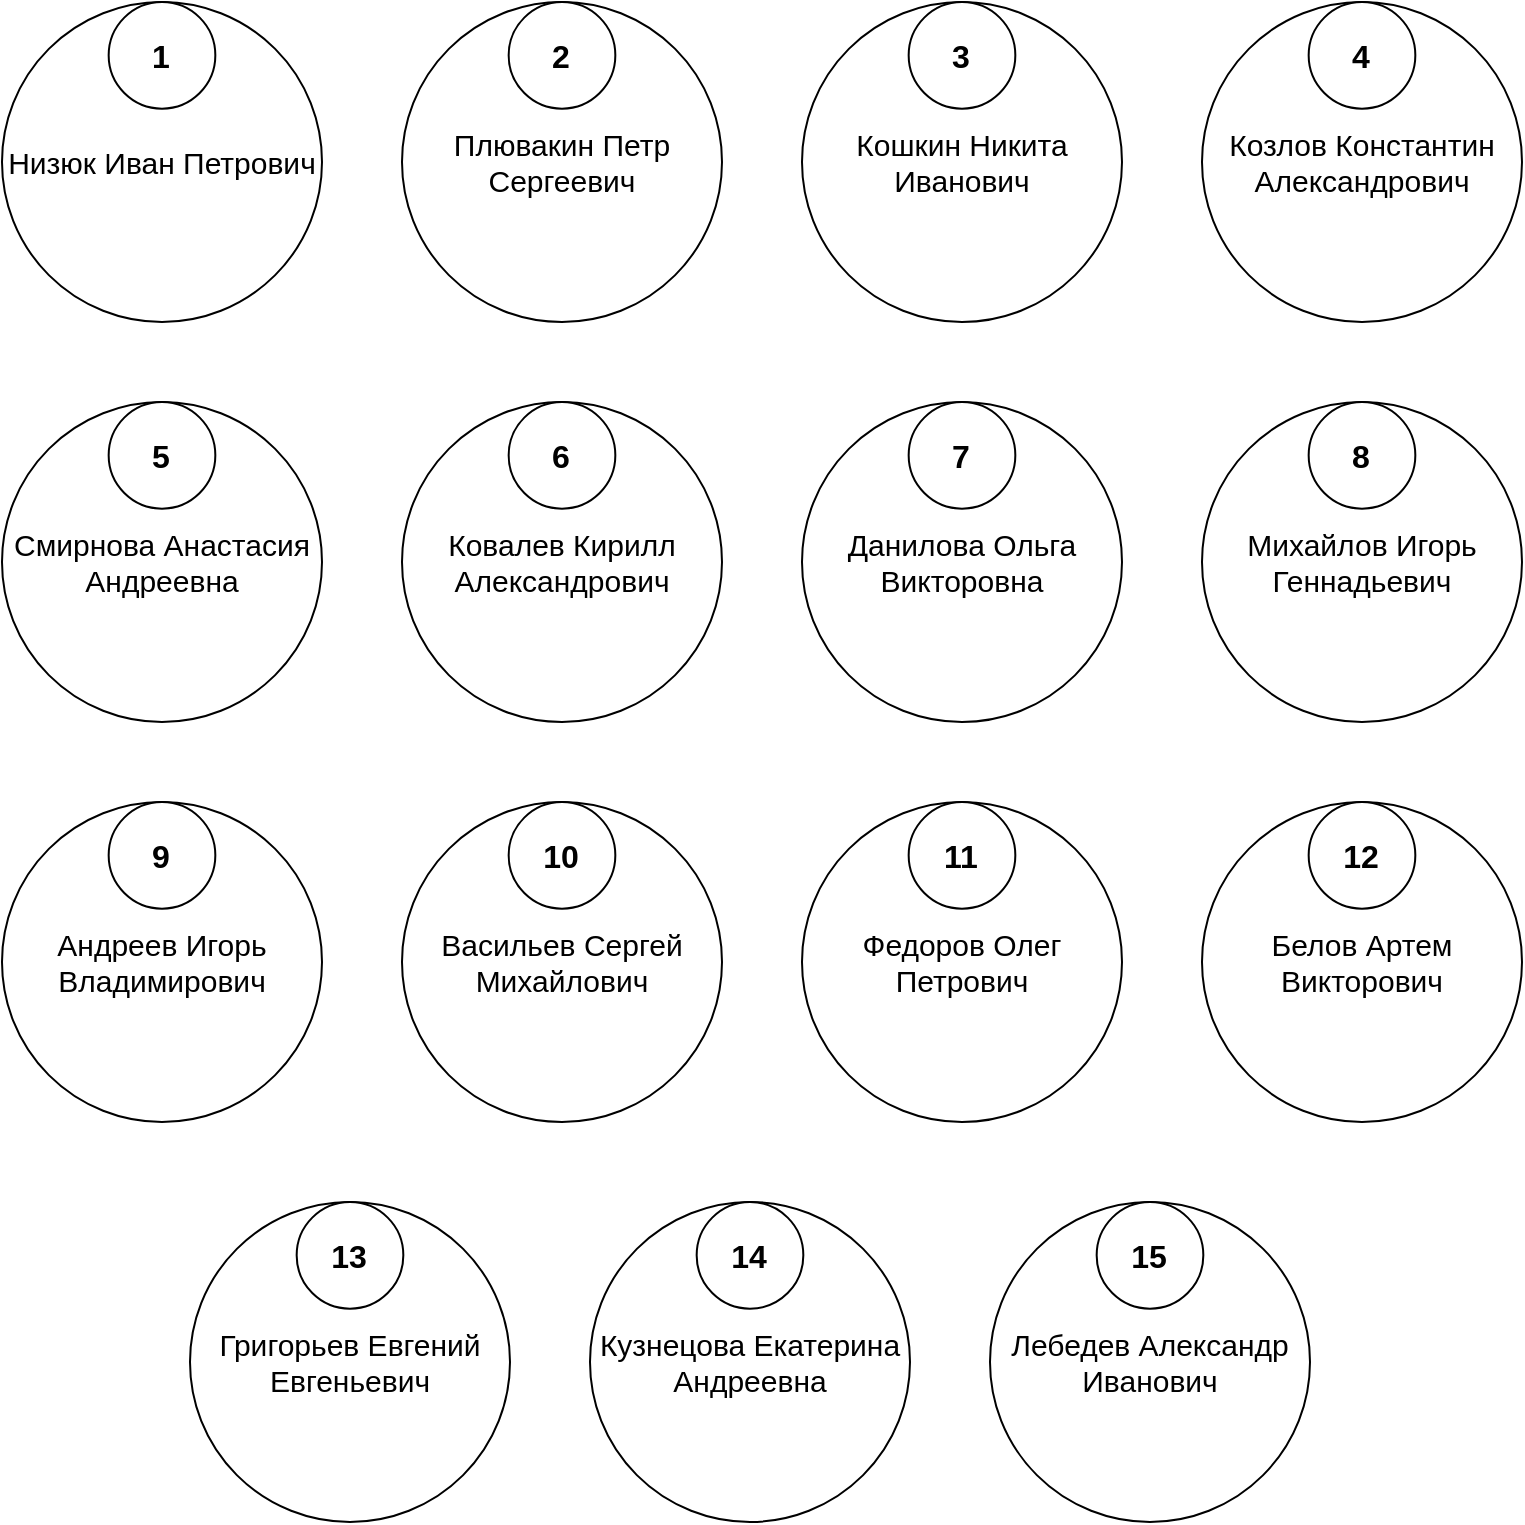 <mxfile version="21.2.1" type="device" pages="7">
  <diagram name="Страница 1" id="DPfF0SEsEvcntYYNbTf7">
    <mxGraphModel dx="2143" dy="1194" grid="1" gridSize="10" guides="1" tooltips="1" connect="1" arrows="1" fold="1" page="1" pageScale="1" pageWidth="827" pageHeight="1169" math="0" shadow="0">
      <root>
        <mxCell id="0" />
        <mxCell id="1" parent="0" />
        <mxCell id="W-oLrLoQsFIBiqXTE3YI-58" value="" style="group" vertex="1" connectable="0" parent="1">
          <mxGeometry x="40" y="200" width="760" height="760" as="geometry" />
        </mxCell>
        <mxCell id="W-oLrLoQsFIBiqXTE3YI-10" value="" style="group" vertex="1" connectable="0" parent="W-oLrLoQsFIBiqXTE3YI-58">
          <mxGeometry x="200" width="160" height="160" as="geometry" />
        </mxCell>
        <mxCell id="W-oLrLoQsFIBiqXTE3YI-11" value="Плювакин Петр Сергеевич" style="ellipse;whiteSpace=wrap;html=1;aspect=fixed;fontSize=15;" vertex="1" parent="W-oLrLoQsFIBiqXTE3YI-10">
          <mxGeometry width="160" height="160" as="geometry" />
        </mxCell>
        <mxCell id="W-oLrLoQsFIBiqXTE3YI-12" value="2" style="ellipse;whiteSpace=wrap;html=1;aspect=fixed;fontSize=16;fontStyle=1" vertex="1" parent="W-oLrLoQsFIBiqXTE3YI-10">
          <mxGeometry x="53.333" width="53.333" height="53.333" as="geometry" />
        </mxCell>
        <mxCell id="W-oLrLoQsFIBiqXTE3YI-13" value="" style="group" vertex="1" connectable="0" parent="W-oLrLoQsFIBiqXTE3YI-58">
          <mxGeometry width="160" height="160" as="geometry" />
        </mxCell>
        <mxCell id="W-oLrLoQsFIBiqXTE3YI-14" value="Низюк Иван Петрович" style="ellipse;whiteSpace=wrap;html=1;aspect=fixed;fontSize=15;" vertex="1" parent="W-oLrLoQsFIBiqXTE3YI-13">
          <mxGeometry width="160" height="160" as="geometry" />
        </mxCell>
        <mxCell id="W-oLrLoQsFIBiqXTE3YI-15" value="1" style="ellipse;whiteSpace=wrap;html=1;aspect=fixed;fontSize=16;fontStyle=1" vertex="1" parent="W-oLrLoQsFIBiqXTE3YI-13">
          <mxGeometry x="53.333" width="53.333" height="53.333" as="geometry" />
        </mxCell>
        <mxCell id="W-oLrLoQsFIBiqXTE3YI-16" value="" style="group" vertex="1" connectable="0" parent="W-oLrLoQsFIBiqXTE3YI-58">
          <mxGeometry x="400" width="160" height="160" as="geometry" />
        </mxCell>
        <mxCell id="W-oLrLoQsFIBiqXTE3YI-17" value="Кошкин Никита Иванович" style="ellipse;whiteSpace=wrap;html=1;aspect=fixed;fontSize=15;" vertex="1" parent="W-oLrLoQsFIBiqXTE3YI-16">
          <mxGeometry width="160" height="160" as="geometry" />
        </mxCell>
        <mxCell id="W-oLrLoQsFIBiqXTE3YI-18" value="3" style="ellipse;whiteSpace=wrap;html=1;aspect=fixed;fontSize=16;fontStyle=1" vertex="1" parent="W-oLrLoQsFIBiqXTE3YI-16">
          <mxGeometry x="53.333" width="53.333" height="53.333" as="geometry" />
        </mxCell>
        <mxCell id="W-oLrLoQsFIBiqXTE3YI-19" value="" style="group" vertex="1" connectable="0" parent="W-oLrLoQsFIBiqXTE3YI-58">
          <mxGeometry x="600" width="160" height="160" as="geometry" />
        </mxCell>
        <mxCell id="W-oLrLoQsFIBiqXTE3YI-20" value="Козлов Константин Александрович" style="ellipse;whiteSpace=wrap;html=1;aspect=fixed;fontSize=15;" vertex="1" parent="W-oLrLoQsFIBiqXTE3YI-19">
          <mxGeometry width="160" height="160" as="geometry" />
        </mxCell>
        <mxCell id="W-oLrLoQsFIBiqXTE3YI-21" value="4" style="ellipse;whiteSpace=wrap;html=1;aspect=fixed;fontSize=16;fontStyle=1" vertex="1" parent="W-oLrLoQsFIBiqXTE3YI-19">
          <mxGeometry x="53.333" width="53.333" height="53.333" as="geometry" />
        </mxCell>
        <mxCell id="W-oLrLoQsFIBiqXTE3YI-22" value="" style="group" vertex="1" connectable="0" parent="W-oLrLoQsFIBiqXTE3YI-58">
          <mxGeometry y="200" width="160" height="160" as="geometry" />
        </mxCell>
        <mxCell id="W-oLrLoQsFIBiqXTE3YI-23" value="Смирнова Анастасия Андреевна" style="ellipse;whiteSpace=wrap;html=1;aspect=fixed;fontSize=15;" vertex="1" parent="W-oLrLoQsFIBiqXTE3YI-22">
          <mxGeometry width="160" height="160" as="geometry" />
        </mxCell>
        <mxCell id="W-oLrLoQsFIBiqXTE3YI-24" value="5" style="ellipse;whiteSpace=wrap;html=1;aspect=fixed;fontSize=16;fontStyle=1" vertex="1" parent="W-oLrLoQsFIBiqXTE3YI-22">
          <mxGeometry x="53.333" width="53.333" height="53.333" as="geometry" />
        </mxCell>
        <mxCell id="W-oLrLoQsFIBiqXTE3YI-25" value="" style="group" vertex="1" connectable="0" parent="W-oLrLoQsFIBiqXTE3YI-58">
          <mxGeometry x="400" y="200" width="160" height="160" as="geometry" />
        </mxCell>
        <mxCell id="W-oLrLoQsFIBiqXTE3YI-26" value="Данилова Ольга Викторовна" style="ellipse;whiteSpace=wrap;html=1;aspect=fixed;fontSize=15;" vertex="1" parent="W-oLrLoQsFIBiqXTE3YI-25">
          <mxGeometry width="160" height="160" as="geometry" />
        </mxCell>
        <mxCell id="W-oLrLoQsFIBiqXTE3YI-27" value="7" style="ellipse;whiteSpace=wrap;html=1;aspect=fixed;fontSize=16;fontStyle=1" vertex="1" parent="W-oLrLoQsFIBiqXTE3YI-25">
          <mxGeometry x="53.333" width="53.333" height="53.333" as="geometry" />
        </mxCell>
        <mxCell id="W-oLrLoQsFIBiqXTE3YI-28" value="" style="group" vertex="1" connectable="0" parent="W-oLrLoQsFIBiqXTE3YI-58">
          <mxGeometry x="200" y="200" width="160" height="160" as="geometry" />
        </mxCell>
        <mxCell id="W-oLrLoQsFIBiqXTE3YI-29" value="Ковалев Кирилл Александрович" style="ellipse;whiteSpace=wrap;html=1;aspect=fixed;fontSize=15;" vertex="1" parent="W-oLrLoQsFIBiqXTE3YI-28">
          <mxGeometry width="160" height="160" as="geometry" />
        </mxCell>
        <mxCell id="W-oLrLoQsFIBiqXTE3YI-30" value="6" style="ellipse;whiteSpace=wrap;html=1;aspect=fixed;fontSize=16;fontStyle=1" vertex="1" parent="W-oLrLoQsFIBiqXTE3YI-28">
          <mxGeometry x="53.333" width="53.333" height="53.333" as="geometry" />
        </mxCell>
        <mxCell id="W-oLrLoQsFIBiqXTE3YI-31" value="" style="group" vertex="1" connectable="0" parent="W-oLrLoQsFIBiqXTE3YI-58">
          <mxGeometry x="600" y="200" width="160" height="160" as="geometry" />
        </mxCell>
        <mxCell id="W-oLrLoQsFIBiqXTE3YI-32" value="Михайлов Игорь Геннадьевич" style="ellipse;whiteSpace=wrap;html=1;aspect=fixed;fontSize=15;" vertex="1" parent="W-oLrLoQsFIBiqXTE3YI-31">
          <mxGeometry width="160" height="160" as="geometry" />
        </mxCell>
        <mxCell id="W-oLrLoQsFIBiqXTE3YI-33" value="8" style="ellipse;whiteSpace=wrap;html=1;aspect=fixed;fontSize=16;fontStyle=1" vertex="1" parent="W-oLrLoQsFIBiqXTE3YI-31">
          <mxGeometry x="53.333" width="53.333" height="53.333" as="geometry" />
        </mxCell>
        <mxCell id="W-oLrLoQsFIBiqXTE3YI-34" value="" style="group" vertex="1" connectable="0" parent="W-oLrLoQsFIBiqXTE3YI-58">
          <mxGeometry y="400" width="160" height="160" as="geometry" />
        </mxCell>
        <mxCell id="W-oLrLoQsFIBiqXTE3YI-35" value="Андреев Игорь Владимирович" style="ellipse;whiteSpace=wrap;html=1;aspect=fixed;fontSize=15;" vertex="1" parent="W-oLrLoQsFIBiqXTE3YI-34">
          <mxGeometry width="160" height="160" as="geometry" />
        </mxCell>
        <mxCell id="W-oLrLoQsFIBiqXTE3YI-36" value="9" style="ellipse;whiteSpace=wrap;html=1;aspect=fixed;fontSize=16;fontStyle=1" vertex="1" parent="W-oLrLoQsFIBiqXTE3YI-34">
          <mxGeometry x="53.333" width="53.333" height="53.333" as="geometry" />
        </mxCell>
        <mxCell id="W-oLrLoQsFIBiqXTE3YI-37" value="" style="group" vertex="1" connectable="0" parent="W-oLrLoQsFIBiqXTE3YI-58">
          <mxGeometry x="200" y="400" width="160" height="160" as="geometry" />
        </mxCell>
        <mxCell id="W-oLrLoQsFIBiqXTE3YI-38" value="Васильев Сергей Михайлович" style="ellipse;whiteSpace=wrap;html=1;aspect=fixed;fontSize=15;" vertex="1" parent="W-oLrLoQsFIBiqXTE3YI-37">
          <mxGeometry width="160" height="160" as="geometry" />
        </mxCell>
        <mxCell id="W-oLrLoQsFIBiqXTE3YI-39" value="10" style="ellipse;whiteSpace=wrap;html=1;aspect=fixed;fontSize=16;fontStyle=1" vertex="1" parent="W-oLrLoQsFIBiqXTE3YI-37">
          <mxGeometry x="53.333" width="53.333" height="53.333" as="geometry" />
        </mxCell>
        <mxCell id="W-oLrLoQsFIBiqXTE3YI-41" value="" style="group" vertex="1" connectable="0" parent="W-oLrLoQsFIBiqXTE3YI-58">
          <mxGeometry x="600" y="400" width="160" height="160" as="geometry" />
        </mxCell>
        <mxCell id="W-oLrLoQsFIBiqXTE3YI-42" value="Белов Артем Викторович" style="ellipse;whiteSpace=wrap;html=1;aspect=fixed;fontSize=15;" vertex="1" parent="W-oLrLoQsFIBiqXTE3YI-41">
          <mxGeometry width="160" height="160" as="geometry" />
        </mxCell>
        <mxCell id="W-oLrLoQsFIBiqXTE3YI-43" value="12" style="ellipse;whiteSpace=wrap;html=1;aspect=fixed;fontSize=16;fontStyle=1" vertex="1" parent="W-oLrLoQsFIBiqXTE3YI-41">
          <mxGeometry x="53.333" width="53.333" height="53.333" as="geometry" />
        </mxCell>
        <mxCell id="W-oLrLoQsFIBiqXTE3YI-44" value="" style="group" vertex="1" connectable="0" parent="W-oLrLoQsFIBiqXTE3YI-58">
          <mxGeometry x="400" y="400" width="160" height="160" as="geometry" />
        </mxCell>
        <mxCell id="W-oLrLoQsFIBiqXTE3YI-45" value="Федоров Олег Петрович" style="ellipse;whiteSpace=wrap;html=1;aspect=fixed;fontSize=15;" vertex="1" parent="W-oLrLoQsFIBiqXTE3YI-44">
          <mxGeometry width="160" height="160" as="geometry" />
        </mxCell>
        <mxCell id="W-oLrLoQsFIBiqXTE3YI-46" value="11" style="ellipse;whiteSpace=wrap;html=1;aspect=fixed;fontSize=16;fontStyle=1" vertex="1" parent="W-oLrLoQsFIBiqXTE3YI-44">
          <mxGeometry x="53.333" width="53.333" height="53.333" as="geometry" />
        </mxCell>
        <mxCell id="W-oLrLoQsFIBiqXTE3YI-47" value="" style="group" vertex="1" connectable="0" parent="W-oLrLoQsFIBiqXTE3YI-58">
          <mxGeometry x="94" y="600" width="160" height="160" as="geometry" />
        </mxCell>
        <mxCell id="W-oLrLoQsFIBiqXTE3YI-48" value="Григорьев Евгений Евгеньевич" style="ellipse;whiteSpace=wrap;html=1;aspect=fixed;fontSize=15;" vertex="1" parent="W-oLrLoQsFIBiqXTE3YI-47">
          <mxGeometry width="160" height="160" as="geometry" />
        </mxCell>
        <mxCell id="W-oLrLoQsFIBiqXTE3YI-49" value="13" style="ellipse;whiteSpace=wrap;html=1;aspect=fixed;fontSize=16;fontStyle=1" vertex="1" parent="W-oLrLoQsFIBiqXTE3YI-47">
          <mxGeometry x="53.333" width="53.333" height="53.333" as="geometry" />
        </mxCell>
        <mxCell id="W-oLrLoQsFIBiqXTE3YI-50" value="" style="group" vertex="1" connectable="0" parent="W-oLrLoQsFIBiqXTE3YI-58">
          <mxGeometry x="294" y="600" width="160" height="160" as="geometry" />
        </mxCell>
        <mxCell id="W-oLrLoQsFIBiqXTE3YI-51" value="Кузнецова Екатерина Андреевна" style="ellipse;whiteSpace=wrap;html=1;aspect=fixed;fontSize=15;" vertex="1" parent="W-oLrLoQsFIBiqXTE3YI-50">
          <mxGeometry width="160" height="160" as="geometry" />
        </mxCell>
        <mxCell id="W-oLrLoQsFIBiqXTE3YI-52" value="14" style="ellipse;whiteSpace=wrap;html=1;aspect=fixed;fontSize=16;fontStyle=1" vertex="1" parent="W-oLrLoQsFIBiqXTE3YI-50">
          <mxGeometry x="53.333" width="53.333" height="53.333" as="geometry" />
        </mxCell>
        <mxCell id="W-oLrLoQsFIBiqXTE3YI-53" value="" style="group" vertex="1" connectable="0" parent="W-oLrLoQsFIBiqXTE3YI-58">
          <mxGeometry x="494" y="600" width="160" height="160" as="geometry" />
        </mxCell>
        <mxCell id="W-oLrLoQsFIBiqXTE3YI-54" value="Лебедев Александр Иванович" style="ellipse;whiteSpace=wrap;html=1;aspect=fixed;fontSize=15;" vertex="1" parent="W-oLrLoQsFIBiqXTE3YI-53">
          <mxGeometry width="160" height="160" as="geometry" />
        </mxCell>
        <mxCell id="W-oLrLoQsFIBiqXTE3YI-55" value="15" style="ellipse;whiteSpace=wrap;html=1;aspect=fixed;fontSize=16;fontStyle=1" vertex="1" parent="W-oLrLoQsFIBiqXTE3YI-53">
          <mxGeometry x="53.333" width="53.333" height="53.333" as="geometry" />
        </mxCell>
      </root>
    </mxGraphModel>
  </diagram>
  <diagram id="WtWkyHaXIhcKEhRexWQ1" name="Страница 2">
    <mxGraphModel dx="1990" dy="1109" grid="1" gridSize="10" guides="1" tooltips="1" connect="1" arrows="1" fold="1" page="1" pageScale="1" pageWidth="827" pageHeight="1169" math="0" shadow="0">
      <root>
        <mxCell id="0" />
        <mxCell id="1" parent="0" />
        <mxCell id="XOW395X4Y4FB_n_vbqov-1" value="Задание выполнено успешно" style="rounded=0;whiteSpace=wrap;html=1;fontSize=15;" vertex="1" parent="1">
          <mxGeometry x="80" y="200" width="200" height="120" as="geometry" />
        </mxCell>
        <mxCell id="XOW395X4Y4FB_n_vbqov-2" value="1" style="rounded=0;whiteSpace=wrap;html=1;fontSize=16;fontStyle=1" vertex="1" parent="1">
          <mxGeometry x="160" y="200" width="40" height="30" as="geometry" />
        </mxCell>
        <mxCell id="XOW395X4Y4FB_n_vbqov-3" value="Нужно исправить ошибку на строке 23" style="rounded=0;whiteSpace=wrap;html=1;fontSize=15;" vertex="1" parent="1">
          <mxGeometry x="320" y="200" width="200" height="120" as="geometry" />
        </mxCell>
        <mxCell id="XOW395X4Y4FB_n_vbqov-4" value="2" style="rounded=0;whiteSpace=wrap;html=1;fontSize=16;fontStyle=1" vertex="1" parent="1">
          <mxGeometry x="400" y="200" width="40" height="30" as="geometry" />
        </mxCell>
        <mxCell id="XOW395X4Y4FB_n_vbqov-5" value="Пожалуйста, проверьте этот код" style="rounded=0;whiteSpace=wrap;html=1;fontSize=15;" vertex="1" parent="1">
          <mxGeometry x="560" y="200" width="200" height="120" as="geometry" />
        </mxCell>
        <mxCell id="XOW395X4Y4FB_n_vbqov-6" value="3" style="rounded=0;whiteSpace=wrap;html=1;fontSize=16;fontStyle=1" vertex="1" parent="1">
          <mxGeometry x="640" y="200" width="40" height="30" as="geometry" />
        </mxCell>
        <mxCell id="XOW395X4Y4FB_n_vbqov-7" value="Этот алгоритм нужно ускорить" style="rounded=0;whiteSpace=wrap;html=1;fontSize=15;" vertex="1" parent="1">
          <mxGeometry x="80" y="360" width="200" height="120" as="geometry" />
        </mxCell>
        <mxCell id="XOW395X4Y4FB_n_vbqov-8" value="4" style="rounded=0;whiteSpace=wrap;html=1;fontSize=16;fontStyle=1" vertex="1" parent="1">
          <mxGeometry x="160" y="360" width="40" height="30" as="geometry" />
        </mxCell>
        <mxCell id="XOW395X4Y4FB_n_vbqov-9" value="Мне кажется, здесь есть логическая ошибка" style="rounded=0;whiteSpace=wrap;html=1;fontSize=15;" vertex="1" parent="1">
          <mxGeometry x="320" y="360" width="200" height="120" as="geometry" />
        </mxCell>
        <mxCell id="XOW395X4Y4FB_n_vbqov-10" value="5" style="rounded=0;whiteSpace=wrap;html=1;fontSize=16;fontStyle=1" vertex="1" parent="1">
          <mxGeometry x="400" y="360" width="40" height="30" as="geometry" />
        </mxCell>
        <mxCell id="XOW395X4Y4FB_n_vbqov-11" value="Отличная работа, продолжайте в том же духе" style="rounded=0;whiteSpace=wrap;html=1;fontSize=15;" vertex="1" parent="1">
          <mxGeometry x="560" y="360" width="200" height="120" as="geometry" />
        </mxCell>
        <mxCell id="XOW395X4Y4FB_n_vbqov-12" value="6" style="rounded=0;whiteSpace=wrap;html=1;fontSize=16;fontStyle=1" vertex="1" parent="1">
          <mxGeometry x="640" y="360" width="40" height="30" as="geometry" />
        </mxCell>
        <mxCell id="XOW395X4Y4FB_n_vbqov-13" value="Этот код нужно переписать, чтобы он был более читаемым" style="rounded=0;whiteSpace=wrap;html=1;fontSize=15;" vertex="1" parent="1">
          <mxGeometry x="80" y="520" width="200" height="120" as="geometry" />
        </mxCell>
        <mxCell id="XOW395X4Y4FB_n_vbqov-14" value="7" style="rounded=0;whiteSpace=wrap;html=1;fontSize=16;fontStyle=1" vertex="1" parent="1">
          <mxGeometry x="160" y="520" width="40" height="30" as="geometry" />
        </mxCell>
        <mxCell id="XOW395X4Y4FB_n_vbqov-15" value="Можно ли как-то оптимизировать этот код?" style="rounded=0;whiteSpace=wrap;html=1;fontSize=15;" vertex="1" parent="1">
          <mxGeometry x="320" y="520" width="200" height="120" as="geometry" />
        </mxCell>
        <mxCell id="XOW395X4Y4FB_n_vbqov-16" value="8" style="rounded=0;whiteSpace=wrap;html=1;fontSize=16;fontStyle=1" vertex="1" parent="1">
          <mxGeometry x="400" y="520" width="40" height="30" as="geometry" />
        </mxCell>
        <mxCell id="XOW395X4Y4FB_n_vbqov-17" value="Спасибо за объяснения, теперь я все понимаю" style="rounded=0;whiteSpace=wrap;html=1;fontSize=15;" vertex="1" parent="1">
          <mxGeometry x="560" y="520" width="200" height="120" as="geometry" />
        </mxCell>
        <mxCell id="XOW395X4Y4FB_n_vbqov-18" value="9" style="rounded=0;whiteSpace=wrap;html=1;fontSize=16;fontStyle=1" vertex="1" parent="1">
          <mxGeometry x="640" y="520" width="40" height="30" as="geometry" />
        </mxCell>
        <mxCell id="XOW395X4Y4FB_n_vbqov-19" value="Нужно добавить обработку исключений в эту функцию" style="rounded=0;whiteSpace=wrap;html=1;fontSize=15;" vertex="1" parent="1">
          <mxGeometry x="80" y="680" width="200" height="120" as="geometry" />
        </mxCell>
        <mxCell id="XOW395X4Y4FB_n_vbqov-20" value="10" style="rounded=0;whiteSpace=wrap;html=1;fontSize=16;fontStyle=1" vertex="1" parent="1">
          <mxGeometry x="160" y="680" width="40" height="30" as="geometry" />
        </mxCell>
        <mxCell id="XOW395X4Y4FB_n_vbqov-21" value="Почему здесь используется цикл вместо рекурсии?" style="rounded=0;whiteSpace=wrap;html=1;fontSize=15;" vertex="1" parent="1">
          <mxGeometry x="320" y="680" width="200" height="120" as="geometry" />
        </mxCell>
        <mxCell id="XOW395X4Y4FB_n_vbqov-22" value="11" style="rounded=0;whiteSpace=wrap;html=1;fontSize=16;fontStyle=1" vertex="1" parent="1">
          <mxGeometry x="400" y="680" width="40" height="30" as="geometry" />
        </mxCell>
        <mxCell id="XOW395X4Y4FB_n_vbqov-23" value="Я бы рекомендовал использовать другой алгоритм для этой задачи" style="rounded=0;whiteSpace=wrap;html=1;fontSize=15;" vertex="1" parent="1">
          <mxGeometry x="560" y="680" width="200" height="120" as="geometry" />
        </mxCell>
        <mxCell id="XOW395X4Y4FB_n_vbqov-24" value="12" style="rounded=0;whiteSpace=wrap;html=1;fontSize=16;fontStyle=1" vertex="1" parent="1">
          <mxGeometry x="640" y="680" width="40" height="30" as="geometry" />
        </mxCell>
        <mxCell id="XOW395X4Y4FB_n_vbqov-25" value="Пожалуйста, добавьте комментарии к этому коду" style="rounded=0;whiteSpace=wrap;html=1;fontSize=15;" vertex="1" parent="1">
          <mxGeometry x="80" y="840" width="200" height="120" as="geometry" />
        </mxCell>
        <mxCell id="XOW395X4Y4FB_n_vbqov-26" value="13" style="rounded=0;whiteSpace=wrap;html=1;fontSize=16;fontStyle=1" vertex="1" parent="1">
          <mxGeometry x="160" y="840" width="40" height="30" as="geometry" />
        </mxCell>
        <mxCell id="XOW395X4Y4FB_n_vbqov-27" value="Здесь есть потенциальная утечка памяти" style="rounded=0;whiteSpace=wrap;html=1;fontSize=15;" vertex="1" parent="1">
          <mxGeometry x="320" y="840" width="200" height="120" as="geometry" />
        </mxCell>
        <mxCell id="XOW395X4Y4FB_n_vbqov-28" value="14" style="rounded=0;whiteSpace=wrap;html=1;fontSize=16;fontStyle=1" vertex="1" parent="1">
          <mxGeometry x="400" y="840" width="40" height="30" as="geometry" />
        </mxCell>
        <mxCell id="XOW395X4Y4FB_n_vbqov-29" value="Нужно провести более тщательное тестирование этой функции" style="rounded=0;whiteSpace=wrap;html=1;fontSize=15;" vertex="1" parent="1">
          <mxGeometry x="560" y="840" width="200" height="120" as="geometry" />
        </mxCell>
        <mxCell id="XOW395X4Y4FB_n_vbqov-30" value="15" style="rounded=0;whiteSpace=wrap;html=1;fontSize=16;fontStyle=1" vertex="1" parent="1">
          <mxGeometry x="640" y="840" width="40" height="30" as="geometry" />
        </mxCell>
      </root>
    </mxGraphModel>
  </diagram>
  <diagram id="lUV6_dsFgRapl7eQ3ZPO" name="Страница 3">
    <mxGraphModel dx="1639" dy="913" grid="1" gridSize="10" guides="1" tooltips="1" connect="1" arrows="1" fold="1" page="1" pageScale="1" pageWidth="827" pageHeight="1169" math="0" shadow="0">
      <root>
        <mxCell id="0" />
        <mxCell id="1" parent="0" />
        <mxCell id="B87dCdoLve1CqhM1VOoM-50" value="" style="group" vertex="1" connectable="0" parent="1">
          <mxGeometry x="30" y="280" width="766" height="600" as="geometry" />
        </mxCell>
        <mxCell id="sbcwo0YuctpMXI3LKplS-3" value="" style="group;fontSize=15;" vertex="1" connectable="0" parent="B87dCdoLve1CqhM1VOoM-50">
          <mxGeometry x="6" width="160" height="120" as="geometry" />
        </mxCell>
        <mxCell id="sbcwo0YuctpMXI3LKplS-1" value="&lt;span style=&quot;font-size: 15px;&quot;&gt;Разработка веб-приложения&lt;br style=&quot;font-size: 15px;&quot;&gt;&lt;/span&gt;" style="shape=hexagon;perimeter=hexagonPerimeter2;whiteSpace=wrap;html=1;fixedSize=1;fontSize=15;" vertex="1" parent="sbcwo0YuctpMXI3LKplS-3">
          <mxGeometry width="160.0" height="120" as="geometry" />
        </mxCell>
        <mxCell id="ByxynVeckrwBPCXu6Ql8-15" value="1" style="shape=hexagon;perimeter=hexagonPerimeter2;whiteSpace=wrap;html=1;fixedSize=1;fontSize=16;fontStyle=1" vertex="1" parent="sbcwo0YuctpMXI3LKplS-3">
          <mxGeometry x="45" width="70" height="30" as="geometry" />
        </mxCell>
        <mxCell id="B87dCdoLve1CqhM1VOoM-5" value="" style="group;fontSize=15;" vertex="1" connectable="0" parent="B87dCdoLve1CqhM1VOoM-50">
          <mxGeometry x="206" width="160" height="120" as="geometry" />
        </mxCell>
        <mxCell id="B87dCdoLve1CqhM1VOoM-6" value="Анализ данных&lt;span style=&quot;font-size: 15px;&quot;&gt;&lt;br style=&quot;font-size: 15px;&quot;&gt;&lt;/span&gt;" style="shape=hexagon;perimeter=hexagonPerimeter2;whiteSpace=wrap;html=1;fixedSize=1;fontSize=15;" vertex="1" parent="B87dCdoLve1CqhM1VOoM-5">
          <mxGeometry width="160.0" height="120" as="geometry" />
        </mxCell>
        <mxCell id="B87dCdoLve1CqhM1VOoM-7" value="2" style="shape=hexagon;perimeter=hexagonPerimeter2;whiteSpace=wrap;html=1;fixedSize=1;fontSize=16;fontStyle=1" vertex="1" parent="B87dCdoLve1CqhM1VOoM-5">
          <mxGeometry x="45" width="70" height="30" as="geometry" />
        </mxCell>
        <mxCell id="B87dCdoLve1CqhM1VOoM-8" value="" style="group;fontSize=15;" vertex="1" connectable="0" parent="B87dCdoLve1CqhM1VOoM-50">
          <mxGeometry x="406" width="160" height="120" as="geometry" />
        </mxCell>
        <mxCell id="B87dCdoLve1CqhM1VOoM-9" value="Интеграция API&lt;span style=&quot;font-size: 15px;&quot;&gt;&lt;br style=&quot;font-size: 15px;&quot;&gt;&lt;/span&gt;" style="shape=hexagon;perimeter=hexagonPerimeter2;whiteSpace=wrap;html=1;fixedSize=1;fontSize=15;" vertex="1" parent="B87dCdoLve1CqhM1VOoM-8">
          <mxGeometry width="160.0" height="120" as="geometry" />
        </mxCell>
        <mxCell id="B87dCdoLve1CqhM1VOoM-10" value="3" style="shape=hexagon;perimeter=hexagonPerimeter2;whiteSpace=wrap;html=1;fixedSize=1;fontSize=16;fontStyle=1" vertex="1" parent="B87dCdoLve1CqhM1VOoM-8">
          <mxGeometry x="45" width="70" height="30" as="geometry" />
        </mxCell>
        <mxCell id="B87dCdoLve1CqhM1VOoM-11" value="" style="group;fontSize=15;" vertex="1" connectable="0" parent="B87dCdoLve1CqhM1VOoM-50">
          <mxGeometry x="606" width="160" height="120" as="geometry" />
        </mxCell>
        <mxCell id="B87dCdoLve1CqhM1VOoM-12" value="Тестирование приложения&lt;span style=&quot;font-size: 15px;&quot;&gt;&lt;br style=&quot;font-size: 15px;&quot;&gt;&lt;/span&gt;" style="shape=hexagon;perimeter=hexagonPerimeter2;whiteSpace=wrap;html=1;fixedSize=1;fontSize=15;" vertex="1" parent="B87dCdoLve1CqhM1VOoM-11">
          <mxGeometry width="160.0" height="120" as="geometry" />
        </mxCell>
        <mxCell id="B87dCdoLve1CqhM1VOoM-13" value="4" style="shape=hexagon;perimeter=hexagonPerimeter2;whiteSpace=wrap;html=1;fixedSize=1;fontSize=16;fontStyle=1" vertex="1" parent="B87dCdoLve1CqhM1VOoM-11">
          <mxGeometry x="45" width="70" height="30" as="geometry" />
        </mxCell>
        <mxCell id="B87dCdoLve1CqhM1VOoM-14" value="" style="group;fontSize=15;" vertex="1" connectable="0" parent="B87dCdoLve1CqhM1VOoM-50">
          <mxGeometry x="6" y="160" width="160" height="120" as="geometry" />
        </mxCell>
        <mxCell id="B87dCdoLve1CqhM1VOoM-15" value="Обучение нейронной сети&lt;span style=&quot;font-size: 15px;&quot;&gt;&lt;br style=&quot;font-size: 15px;&quot;&gt;&lt;/span&gt;" style="shape=hexagon;perimeter=hexagonPerimeter2;whiteSpace=wrap;html=1;fixedSize=1;fontSize=15;" vertex="1" parent="B87dCdoLve1CqhM1VOoM-14">
          <mxGeometry width="160.0" height="120" as="geometry" />
        </mxCell>
        <mxCell id="B87dCdoLve1CqhM1VOoM-16" value="5" style="shape=hexagon;perimeter=hexagonPerimeter2;whiteSpace=wrap;html=1;fixedSize=1;fontSize=16;fontStyle=1" vertex="1" parent="B87dCdoLve1CqhM1VOoM-14">
          <mxGeometry x="45" width="70" height="30" as="geometry" />
        </mxCell>
        <mxCell id="B87dCdoLve1CqhM1VOoM-17" value="" style="group;fontSize=15;" vertex="1" connectable="0" parent="B87dCdoLve1CqhM1VOoM-50">
          <mxGeometry x="206" y="160" width="160" height="120" as="geometry" />
        </mxCell>
        <mxCell id="B87dCdoLve1CqhM1VOoM-18" value="Разработка мобильного приложения&lt;span style=&quot;font-size: 15px;&quot;&gt;&lt;br style=&quot;font-size: 15px;&quot;&gt;&lt;/span&gt;" style="shape=hexagon;perimeter=hexagonPerimeter2;whiteSpace=wrap;html=1;fixedSize=1;fontSize=15;" vertex="1" parent="B87dCdoLve1CqhM1VOoM-17">
          <mxGeometry width="160.0" height="120" as="geometry" />
        </mxCell>
        <mxCell id="B87dCdoLve1CqhM1VOoM-19" value="6" style="shape=hexagon;perimeter=hexagonPerimeter2;whiteSpace=wrap;html=1;fixedSize=1;fontSize=16;fontStyle=1" vertex="1" parent="B87dCdoLve1CqhM1VOoM-17">
          <mxGeometry x="45" width="70" height="30" as="geometry" />
        </mxCell>
        <mxCell id="B87dCdoLve1CqhM1VOoM-20" value="" style="group;fontSize=15;" vertex="1" connectable="0" parent="B87dCdoLve1CqhM1VOoM-50">
          <mxGeometry x="406" y="160" width="160" height="120" as="geometry" />
        </mxCell>
        <mxCell id="B87dCdoLve1CqhM1VOoM-21" value="Оптимизация производительности&lt;span style=&quot;font-size: 15px;&quot;&gt;&lt;br style=&quot;font-size: 15px;&quot;&gt;&lt;/span&gt;" style="shape=hexagon;perimeter=hexagonPerimeter2;whiteSpace=wrap;html=1;fixedSize=1;fontSize=15;" vertex="1" parent="B87dCdoLve1CqhM1VOoM-20">
          <mxGeometry width="160.0" height="120" as="geometry" />
        </mxCell>
        <mxCell id="B87dCdoLve1CqhM1VOoM-22" value="7" style="shape=hexagon;perimeter=hexagonPerimeter2;whiteSpace=wrap;html=1;fixedSize=1;fontSize=16;fontStyle=1" vertex="1" parent="B87dCdoLve1CqhM1VOoM-20">
          <mxGeometry x="45" width="70" height="30" as="geometry" />
        </mxCell>
        <mxCell id="B87dCdoLve1CqhM1VOoM-23" value="" style="group;fontSize=15;" vertex="1" connectable="0" parent="B87dCdoLve1CqhM1VOoM-50">
          <mxGeometry x="606" y="160" width="160" height="120" as="geometry" />
        </mxCell>
        <mxCell id="B87dCdoLve1CqhM1VOoM-24" value="Разработка игры&lt;span style=&quot;font-size: 15px;&quot;&gt;&lt;br style=&quot;font-size: 15px;&quot;&gt;&lt;/span&gt;" style="shape=hexagon;perimeter=hexagonPerimeter2;whiteSpace=wrap;html=1;fixedSize=1;fontSize=15;" vertex="1" parent="B87dCdoLve1CqhM1VOoM-23">
          <mxGeometry width="160.0" height="120" as="geometry" />
        </mxCell>
        <mxCell id="B87dCdoLve1CqhM1VOoM-25" value="8" style="shape=hexagon;perimeter=hexagonPerimeter2;whiteSpace=wrap;html=1;fixedSize=1;fontSize=16;fontStyle=1" vertex="1" parent="B87dCdoLve1CqhM1VOoM-23">
          <mxGeometry x="45" width="70" height="30" as="geometry" />
        </mxCell>
        <mxCell id="B87dCdoLve1CqhM1VOoM-26" value="" style="group;fontSize=15;" vertex="1" connectable="0" parent="B87dCdoLve1CqhM1VOoM-50">
          <mxGeometry y="320" width="160" height="120" as="geometry" />
        </mxCell>
        <mxCell id="B87dCdoLve1CqhM1VOoM-27" value="Создание дизайна интерфейса&lt;span style=&quot;font-size: 15px;&quot;&gt;&lt;br style=&quot;font-size: 15px;&quot;&gt;&lt;/span&gt;" style="shape=hexagon;perimeter=hexagonPerimeter2;whiteSpace=wrap;html=1;fixedSize=1;fontSize=15;" vertex="1" parent="B87dCdoLve1CqhM1VOoM-26">
          <mxGeometry width="160.0" height="120" as="geometry" />
        </mxCell>
        <mxCell id="B87dCdoLve1CqhM1VOoM-28" value="9" style="shape=hexagon;perimeter=hexagonPerimeter2;whiteSpace=wrap;html=1;fixedSize=1;fontSize=16;fontStyle=1" vertex="1" parent="B87dCdoLve1CqhM1VOoM-26">
          <mxGeometry x="45" width="70" height="30" as="geometry" />
        </mxCell>
        <mxCell id="B87dCdoLve1CqhM1VOoM-29" value="" style="group;fontSize=15;" vertex="1" connectable="0" parent="B87dCdoLve1CqhM1VOoM-50">
          <mxGeometry x="200" y="320" width="160" height="120" as="geometry" />
        </mxCell>
        <mxCell id="B87dCdoLve1CqhM1VOoM-30" value="Разработка алгоритма&lt;span style=&quot;font-size: 15px;&quot;&gt;&lt;br style=&quot;font-size: 15px;&quot;&gt;&lt;/span&gt;" style="shape=hexagon;perimeter=hexagonPerimeter2;whiteSpace=wrap;html=1;fixedSize=1;fontSize=15;" vertex="1" parent="B87dCdoLve1CqhM1VOoM-29">
          <mxGeometry width="160.0" height="120" as="geometry" />
        </mxCell>
        <mxCell id="B87dCdoLve1CqhM1VOoM-31" value="10" style="shape=hexagon;perimeter=hexagonPerimeter2;whiteSpace=wrap;html=1;fixedSize=1;fontSize=16;fontStyle=1" vertex="1" parent="B87dCdoLve1CqhM1VOoM-29">
          <mxGeometry x="45" width="70" height="30" as="geometry" />
        </mxCell>
        <mxCell id="B87dCdoLve1CqhM1VOoM-32" value="" style="group;fontSize=15;" vertex="1" connectable="0" parent="B87dCdoLve1CqhM1VOoM-50">
          <mxGeometry x="400" y="320" width="160" height="120" as="geometry" />
        </mxCell>
        <mxCell id="B87dCdoLve1CqhM1VOoM-33" value="Работа с базой данных&lt;span style=&quot;font-size: 15px;&quot;&gt;&lt;br style=&quot;font-size: 15px;&quot;&gt;&lt;/span&gt;" style="shape=hexagon;perimeter=hexagonPerimeter2;whiteSpace=wrap;html=1;fixedSize=1;fontSize=15;" vertex="1" parent="B87dCdoLve1CqhM1VOoM-32">
          <mxGeometry width="160.0" height="120" as="geometry" />
        </mxCell>
        <mxCell id="B87dCdoLve1CqhM1VOoM-34" value="11" style="shape=hexagon;perimeter=hexagonPerimeter2;whiteSpace=wrap;html=1;fixedSize=1;fontSize=16;fontStyle=1" vertex="1" parent="B87dCdoLve1CqhM1VOoM-32">
          <mxGeometry x="45" width="70" height="30" as="geometry" />
        </mxCell>
        <mxCell id="B87dCdoLve1CqhM1VOoM-35" value="" style="group;fontSize=15;" vertex="1" connectable="0" parent="B87dCdoLve1CqhM1VOoM-50">
          <mxGeometry x="600" y="320" width="160" height="120" as="geometry" />
        </mxCell>
        <mxCell id="B87dCdoLve1CqhM1VOoM-36" value="Разработка системы автоматизации&lt;span style=&quot;font-size: 15px;&quot;&gt;&lt;br style=&quot;font-size: 15px;&quot;&gt;&lt;/span&gt;" style="shape=hexagon;perimeter=hexagonPerimeter2;whiteSpace=wrap;html=1;fixedSize=1;fontSize=15;" vertex="1" parent="B87dCdoLve1CqhM1VOoM-35">
          <mxGeometry width="160.0" height="120" as="geometry" />
        </mxCell>
        <mxCell id="B87dCdoLve1CqhM1VOoM-37" value="12" style="shape=hexagon;perimeter=hexagonPerimeter2;whiteSpace=wrap;html=1;fixedSize=1;fontSize=16;fontStyle=1" vertex="1" parent="B87dCdoLve1CqhM1VOoM-35">
          <mxGeometry x="45" width="70" height="30" as="geometry" />
        </mxCell>
        <mxCell id="B87dCdoLve1CqhM1VOoM-38" value="" style="group;fontSize=15;" vertex="1" connectable="0" parent="B87dCdoLve1CqhM1VOoM-50">
          <mxGeometry x="99" y="480" width="160" height="120" as="geometry" />
        </mxCell>
        <mxCell id="B87dCdoLve1CqhM1VOoM-39" value="Создание инфраструктуры для тестирования&lt;span style=&quot;font-size: 15px;&quot;&gt;&lt;br style=&quot;font-size: 15px;&quot;&gt;&lt;/span&gt;" style="shape=hexagon;perimeter=hexagonPerimeter2;whiteSpace=wrap;html=1;fixedSize=1;fontSize=15;" vertex="1" parent="B87dCdoLve1CqhM1VOoM-38">
          <mxGeometry width="160.0" height="120" as="geometry" />
        </mxCell>
        <mxCell id="B87dCdoLve1CqhM1VOoM-40" value="13" style="shape=hexagon;perimeter=hexagonPerimeter2;whiteSpace=wrap;html=1;fixedSize=1;fontSize=16;fontStyle=1" vertex="1" parent="B87dCdoLve1CqhM1VOoM-38">
          <mxGeometry x="45" width="70" height="30" as="geometry" />
        </mxCell>
        <mxCell id="B87dCdoLve1CqhM1VOoM-41" value="" style="group;fontSize=15;" vertex="1" connectable="0" parent="B87dCdoLve1CqhM1VOoM-50">
          <mxGeometry x="299" y="480" width="160" height="120" as="geometry" />
        </mxCell>
        <mxCell id="B87dCdoLve1CqhM1VOoM-42" value="Разработка системы безопасности&lt;span style=&quot;font-size: 15px;&quot;&gt;&lt;br style=&quot;font-size: 15px;&quot;&gt;&lt;/span&gt;" style="shape=hexagon;perimeter=hexagonPerimeter2;whiteSpace=wrap;html=1;fixedSize=1;fontSize=15;" vertex="1" parent="B87dCdoLve1CqhM1VOoM-41">
          <mxGeometry width="160.0" height="120" as="geometry" />
        </mxCell>
        <mxCell id="B87dCdoLve1CqhM1VOoM-43" value="14" style="shape=hexagon;perimeter=hexagonPerimeter2;whiteSpace=wrap;html=1;fixedSize=1;fontSize=16;fontStyle=1" vertex="1" parent="B87dCdoLve1CqhM1VOoM-41">
          <mxGeometry x="45" width="70" height="30" as="geometry" />
        </mxCell>
        <mxCell id="B87dCdoLve1CqhM1VOoM-44" value="" style="group;fontSize=15;" vertex="1" connectable="0" parent="B87dCdoLve1CqhM1VOoM-50">
          <mxGeometry x="499" y="480" width="160" height="120" as="geometry" />
        </mxCell>
        <mxCell id="B87dCdoLve1CqhM1VOoM-45" value="Создание архитектуры приложения&lt;span style=&quot;font-size: 15px;&quot;&gt;&lt;br style=&quot;font-size: 15px;&quot;&gt;&lt;/span&gt;" style="shape=hexagon;perimeter=hexagonPerimeter2;whiteSpace=wrap;html=1;fixedSize=1;fontSize=15;" vertex="1" parent="B87dCdoLve1CqhM1VOoM-44">
          <mxGeometry width="160.0" height="120" as="geometry" />
        </mxCell>
        <mxCell id="B87dCdoLve1CqhM1VOoM-46" value="15" style="shape=hexagon;perimeter=hexagonPerimeter2;whiteSpace=wrap;html=1;fixedSize=1;fontSize=16;fontStyle=1" vertex="1" parent="B87dCdoLve1CqhM1VOoM-44">
          <mxGeometry x="45" width="70" height="30" as="geometry" />
        </mxCell>
      </root>
    </mxGraphModel>
  </diagram>
  <diagram id="Hdiw6sc-ecXiN_4oBx3A" name="Страница 4">
    <mxGraphModel dx="2322" dy="1293" grid="1" gridSize="10" guides="1" tooltips="1" connect="1" arrows="1" fold="1" page="1" pageScale="1" pageWidth="827" pageHeight="1169" math="0" shadow="0">
      <root>
        <mxCell id="0" />
        <mxCell id="1" parent="0" />
        <mxCell id="7u928AIVydUazk8ZIiH3-8" value="" style="group" vertex="1" connectable="0" parent="1">
          <mxGeometry x="160" y="360" width="1320" height="1640" as="geometry" />
        </mxCell>
        <mxCell id="XKEkkrFuArWZxXdc142A-2" value="" style="group;fontSize=15;" vertex="1" connectable="0" parent="7u928AIVydUazk8ZIiH3-8">
          <mxGeometry x="20" width="160" height="120" as="geometry" />
        </mxCell>
        <mxCell id="XKEkkrFuArWZxXdc142A-3" value="&lt;span style=&quot;font-size: 15px;&quot;&gt;Разработка веб-приложения&lt;br style=&quot;font-size: 15px;&quot;&gt;&lt;/span&gt;" style="shape=hexagon;perimeter=hexagonPerimeter2;whiteSpace=wrap;html=1;fixedSize=1;fontSize=15;" vertex="1" parent="XKEkkrFuArWZxXdc142A-2">
          <mxGeometry width="160.0" height="120" as="geometry" />
        </mxCell>
        <mxCell id="XKEkkrFuArWZxXdc142A-4" value="1" style="shape=hexagon;perimeter=hexagonPerimeter2;whiteSpace=wrap;html=1;fixedSize=1;fontSize=16;fontStyle=1" vertex="1" parent="XKEkkrFuArWZxXdc142A-2">
          <mxGeometry x="45" width="70" height="30" as="geometry" />
        </mxCell>
        <mxCell id="XKEkkrFuArWZxXdc142A-14" value="" style="group;fontSize=15;" vertex="1" connectable="0" parent="7u928AIVydUazk8ZIiH3-8">
          <mxGeometry x="1140" width="160" height="120" as="geometry" />
        </mxCell>
        <mxCell id="XKEkkrFuArWZxXdc142A-15" value="Обучение нейронной сети&lt;span style=&quot;font-size: 15px;&quot;&gt;&lt;br style=&quot;font-size: 15px;&quot;&gt;&lt;/span&gt;" style="shape=hexagon;perimeter=hexagonPerimeter2;whiteSpace=wrap;html=1;fixedSize=1;fontSize=15;" vertex="1" parent="XKEkkrFuArWZxXdc142A-14">
          <mxGeometry width="160.0" height="120" as="geometry" />
        </mxCell>
        <mxCell id="XKEkkrFuArWZxXdc142A-16" value="5" style="shape=hexagon;perimeter=hexagonPerimeter2;whiteSpace=wrap;html=1;fixedSize=1;fontSize=16;fontStyle=1" vertex="1" parent="XKEkkrFuArWZxXdc142A-14">
          <mxGeometry x="45" width="70" height="30" as="geometry" />
        </mxCell>
        <mxCell id="XKEkkrFuArWZxXdc142A-26" value="" style="group;fontSize=15;" vertex="1" connectable="0" parent="7u928AIVydUazk8ZIiH3-8">
          <mxGeometry x="1001" y="440" width="160" height="120" as="geometry" />
        </mxCell>
        <mxCell id="XKEkkrFuArWZxXdc142A-27" value="Создание дизайна интерфейса&lt;span style=&quot;font-size: 15px;&quot;&gt;&lt;br style=&quot;font-size: 15px;&quot;&gt;&lt;/span&gt;" style="shape=hexagon;perimeter=hexagonPerimeter2;whiteSpace=wrap;html=1;fixedSize=1;fontSize=15;" vertex="1" parent="XKEkkrFuArWZxXdc142A-26">
          <mxGeometry width="160.0" height="120" as="geometry" />
        </mxCell>
        <mxCell id="XKEkkrFuArWZxXdc142A-28" value="9" style="shape=hexagon;perimeter=hexagonPerimeter2;whiteSpace=wrap;html=1;fixedSize=1;fontSize=16;fontStyle=1" vertex="1" parent="XKEkkrFuArWZxXdc142A-26">
          <mxGeometry x="45" width="70" height="30" as="geometry" />
        </mxCell>
        <mxCell id="XKEkkrFuArWZxXdc142A-38" value="" style="group;fontSize=15;" vertex="1" connectable="0" parent="7u928AIVydUazk8ZIiH3-8">
          <mxGeometry x="1140" y="880" width="160" height="120" as="geometry" />
        </mxCell>
        <mxCell id="XKEkkrFuArWZxXdc142A-39" value="Создание инфраструктуры для тестирования&lt;span style=&quot;font-size: 15px;&quot;&gt;&lt;br style=&quot;font-size: 15px;&quot;&gt;&lt;/span&gt;" style="shape=hexagon;perimeter=hexagonPerimeter2;whiteSpace=wrap;html=1;fixedSize=1;fontSize=15;" vertex="1" parent="XKEkkrFuArWZxXdc142A-38">
          <mxGeometry width="160.0" height="120" as="geometry" />
        </mxCell>
        <mxCell id="XKEkkrFuArWZxXdc142A-40" value="13" style="shape=hexagon;perimeter=hexagonPerimeter2;whiteSpace=wrap;html=1;fixedSize=1;fontSize=16;fontStyle=1" vertex="1" parent="XKEkkrFuArWZxXdc142A-38">
          <mxGeometry x="45" width="70" height="30" as="geometry" />
        </mxCell>
        <mxCell id="XKEkkrFuArWZxXdc142A-41" value="" style="group;fontSize=15;" vertex="1" connectable="0" parent="7u928AIVydUazk8ZIiH3-8">
          <mxGeometry x="20" y="1320" width="160" height="120" as="geometry" />
        </mxCell>
        <mxCell id="XKEkkrFuArWZxXdc142A-42" value="Разработка системы безопасности&lt;span style=&quot;font-size: 15px;&quot;&gt;&lt;br style=&quot;font-size: 15px;&quot;&gt;&lt;/span&gt;" style="shape=hexagon;perimeter=hexagonPerimeter2;whiteSpace=wrap;html=1;fixedSize=1;fontSize=15;" vertex="1" parent="XKEkkrFuArWZxXdc142A-41">
          <mxGeometry width="160.0" height="120" as="geometry" />
        </mxCell>
        <mxCell id="XKEkkrFuArWZxXdc142A-43" value="14" style="shape=hexagon;perimeter=hexagonPerimeter2;whiteSpace=wrap;html=1;fixedSize=1;fontSize=16;fontStyle=1" vertex="1" parent="XKEkkrFuArWZxXdc142A-41">
          <mxGeometry x="45" width="70" height="30" as="geometry" />
        </mxCell>
        <mxCell id="XKEkkrFuArWZxXdc142A-44" value="" style="group;fontSize=15;" vertex="1" connectable="0" parent="7u928AIVydUazk8ZIiH3-8">
          <mxGeometry x="300" y="1320" width="160" height="120" as="geometry" />
        </mxCell>
        <mxCell id="XKEkkrFuArWZxXdc142A-45" value="Создание архитектуры приложения&lt;span style=&quot;font-size: 15px;&quot;&gt;&lt;br style=&quot;font-size: 15px;&quot;&gt;&lt;/span&gt;" style="shape=hexagon;perimeter=hexagonPerimeter2;whiteSpace=wrap;html=1;fixedSize=1;fontSize=15;" vertex="1" parent="XKEkkrFuArWZxXdc142A-44">
          <mxGeometry width="160.0" height="120" as="geometry" />
        </mxCell>
        <mxCell id="XKEkkrFuArWZxXdc142A-46" value="15" style="shape=hexagon;perimeter=hexagonPerimeter2;whiteSpace=wrap;html=1;fixedSize=1;fontSize=16;fontStyle=1" vertex="1" parent="XKEkkrFuArWZxXdc142A-44">
          <mxGeometry x="45" width="70" height="30" as="geometry" />
        </mxCell>
        <mxCell id="XKEkkrFuArWZxXdc142A-5" value="" style="group;fontSize=15;" vertex="1" connectable="0" parent="7u928AIVydUazk8ZIiH3-8">
          <mxGeometry x="300" width="160" height="120" as="geometry" />
        </mxCell>
        <mxCell id="XKEkkrFuArWZxXdc142A-6" value="Анализ данных&lt;span style=&quot;font-size: 15px;&quot;&gt;&lt;br style=&quot;font-size: 15px;&quot;&gt;&lt;/span&gt;" style="shape=hexagon;perimeter=hexagonPerimeter2;whiteSpace=wrap;html=1;fixedSize=1;fontSize=15;" vertex="1" parent="XKEkkrFuArWZxXdc142A-5">
          <mxGeometry width="160.0" height="120" as="geometry" />
        </mxCell>
        <mxCell id="XKEkkrFuArWZxXdc142A-7" value="2" style="shape=hexagon;perimeter=hexagonPerimeter2;whiteSpace=wrap;html=1;fixedSize=1;fontSize=16;fontStyle=1" vertex="1" parent="XKEkkrFuArWZxXdc142A-5">
          <mxGeometry x="45" width="70" height="30" as="geometry" />
        </mxCell>
        <mxCell id="XKEkkrFuArWZxXdc142A-8" value="" style="group;fontSize=15;" vertex="1" connectable="0" parent="7u928AIVydUazk8ZIiH3-8">
          <mxGeometry x="580" width="160" height="120" as="geometry" />
        </mxCell>
        <mxCell id="XKEkkrFuArWZxXdc142A-9" value="Интеграция API&lt;span style=&quot;font-size: 15px;&quot;&gt;&lt;br style=&quot;font-size: 15px;&quot;&gt;&lt;/span&gt;" style="shape=hexagon;perimeter=hexagonPerimeter2;whiteSpace=wrap;html=1;fixedSize=1;fontSize=15;" vertex="1" parent="XKEkkrFuArWZxXdc142A-8">
          <mxGeometry width="160.0" height="120" as="geometry" />
        </mxCell>
        <mxCell id="XKEkkrFuArWZxXdc142A-10" value="3" style="shape=hexagon;perimeter=hexagonPerimeter2;whiteSpace=wrap;html=1;fixedSize=1;fontSize=16;fontStyle=1" vertex="1" parent="XKEkkrFuArWZxXdc142A-8">
          <mxGeometry x="45" width="70" height="30" as="geometry" />
        </mxCell>
        <mxCell id="XKEkkrFuArWZxXdc142A-11" value="" style="group;fontSize=15;" vertex="1" connectable="0" parent="7u928AIVydUazk8ZIiH3-8">
          <mxGeometry x="860" width="160" height="120" as="geometry" />
        </mxCell>
        <mxCell id="XKEkkrFuArWZxXdc142A-12" value="Тестирование приложения&lt;span style=&quot;font-size: 15px;&quot;&gt;&lt;br style=&quot;font-size: 15px;&quot;&gt;&lt;/span&gt;" style="shape=hexagon;perimeter=hexagonPerimeter2;whiteSpace=wrap;html=1;fixedSize=1;fontSize=15;" vertex="1" parent="XKEkkrFuArWZxXdc142A-11">
          <mxGeometry width="160.0" height="120" as="geometry" />
        </mxCell>
        <mxCell id="XKEkkrFuArWZxXdc142A-13" value="4" style="shape=hexagon;perimeter=hexagonPerimeter2;whiteSpace=wrap;html=1;fixedSize=1;fontSize=16;fontStyle=1" vertex="1" parent="XKEkkrFuArWZxXdc142A-11">
          <mxGeometry x="45" width="70" height="30" as="geometry" />
        </mxCell>
        <mxCell id="XKEkkrFuArWZxXdc142A-17" value="" style="group;fontSize=15;" vertex="1" connectable="0" parent="7u928AIVydUazk8ZIiH3-8">
          <mxGeometry x="20" y="440" width="160" height="120" as="geometry" />
        </mxCell>
        <mxCell id="XKEkkrFuArWZxXdc142A-18" value="Разработка мобильного приложения&lt;span style=&quot;font-size: 15px;&quot;&gt;&lt;br style=&quot;font-size: 15px;&quot;&gt;&lt;/span&gt;" style="shape=hexagon;perimeter=hexagonPerimeter2;whiteSpace=wrap;html=1;fixedSize=1;fontSize=15;" vertex="1" parent="XKEkkrFuArWZxXdc142A-17">
          <mxGeometry width="160.0" height="120" as="geometry" />
        </mxCell>
        <mxCell id="XKEkkrFuArWZxXdc142A-19" value="6" style="shape=hexagon;perimeter=hexagonPerimeter2;whiteSpace=wrap;html=1;fixedSize=1;fontSize=16;fontStyle=1" vertex="1" parent="XKEkkrFuArWZxXdc142A-17">
          <mxGeometry x="45" width="70" height="30" as="geometry" />
        </mxCell>
        <mxCell id="XKEkkrFuArWZxXdc142A-20" value="" style="group;fontSize=15;" vertex="1" connectable="0" parent="7u928AIVydUazk8ZIiH3-8">
          <mxGeometry x="300" y="440" width="160" height="120" as="geometry" />
        </mxCell>
        <mxCell id="XKEkkrFuArWZxXdc142A-21" value="Оптимизация производительности&lt;span style=&quot;font-size: 15px;&quot;&gt;&lt;br style=&quot;font-size: 15px;&quot;&gt;&lt;/span&gt;" style="shape=hexagon;perimeter=hexagonPerimeter2;whiteSpace=wrap;html=1;fixedSize=1;fontSize=15;" vertex="1" parent="XKEkkrFuArWZxXdc142A-20">
          <mxGeometry width="160.0" height="120" as="geometry" />
        </mxCell>
        <mxCell id="XKEkkrFuArWZxXdc142A-22" value="7" style="shape=hexagon;perimeter=hexagonPerimeter2;whiteSpace=wrap;html=1;fixedSize=1;fontSize=16;fontStyle=1" vertex="1" parent="XKEkkrFuArWZxXdc142A-20">
          <mxGeometry x="45" width="70" height="30" as="geometry" />
        </mxCell>
        <mxCell id="XKEkkrFuArWZxXdc142A-23" value="" style="group;fontSize=15;" vertex="1" connectable="0" parent="7u928AIVydUazk8ZIiH3-8">
          <mxGeometry x="580" y="440" width="160" height="120" as="geometry" />
        </mxCell>
        <mxCell id="XKEkkrFuArWZxXdc142A-24" value="Разработка игры&lt;span style=&quot;font-size: 15px;&quot;&gt;&lt;br style=&quot;font-size: 15px;&quot;&gt;&lt;/span&gt;" style="shape=hexagon;perimeter=hexagonPerimeter2;whiteSpace=wrap;html=1;fixedSize=1;fontSize=15;" vertex="1" parent="XKEkkrFuArWZxXdc142A-23">
          <mxGeometry width="160.0" height="120" as="geometry" />
        </mxCell>
        <mxCell id="XKEkkrFuArWZxXdc142A-25" value="8" style="shape=hexagon;perimeter=hexagonPerimeter2;whiteSpace=wrap;html=1;fixedSize=1;fontSize=16;fontStyle=1" vertex="1" parent="XKEkkrFuArWZxXdc142A-23">
          <mxGeometry x="45" width="70" height="30" as="geometry" />
        </mxCell>
        <mxCell id="XKEkkrFuArWZxXdc142A-32" value="" style="group;fontSize=15;" vertex="1" connectable="0" parent="7u928AIVydUazk8ZIiH3-8">
          <mxGeometry x="300" y="880" width="160" height="120" as="geometry" />
        </mxCell>
        <mxCell id="XKEkkrFuArWZxXdc142A-33" value="Работа с базой данных&lt;span style=&quot;font-size: 15px;&quot;&gt;&lt;br style=&quot;font-size: 15px;&quot;&gt;&lt;/span&gt;" style="shape=hexagon;perimeter=hexagonPerimeter2;whiteSpace=wrap;html=1;fixedSize=1;fontSize=15;" vertex="1" parent="XKEkkrFuArWZxXdc142A-32">
          <mxGeometry width="160.0" height="120" as="geometry" />
        </mxCell>
        <mxCell id="XKEkkrFuArWZxXdc142A-34" value="11" style="shape=hexagon;perimeter=hexagonPerimeter2;whiteSpace=wrap;html=1;fixedSize=1;fontSize=16;fontStyle=1" vertex="1" parent="XKEkkrFuArWZxXdc142A-32">
          <mxGeometry x="45" width="70" height="30" as="geometry" />
        </mxCell>
        <mxCell id="XKEkkrFuArWZxXdc142A-35" value="" style="group;fontSize=15;" vertex="1" connectable="0" parent="7u928AIVydUazk8ZIiH3-8">
          <mxGeometry x="720" y="880" width="160" height="120" as="geometry" />
        </mxCell>
        <mxCell id="XKEkkrFuArWZxXdc142A-36" value="Разработка системы автоматизации&lt;span style=&quot;font-size: 15px;&quot;&gt;&lt;br style=&quot;font-size: 15px;&quot;&gt;&lt;/span&gt;" style="shape=hexagon;perimeter=hexagonPerimeter2;whiteSpace=wrap;html=1;fixedSize=1;fontSize=15;" vertex="1" parent="XKEkkrFuArWZxXdc142A-35">
          <mxGeometry width="160.0" height="120" as="geometry" />
        </mxCell>
        <mxCell id="XKEkkrFuArWZxXdc142A-37" value="12" style="shape=hexagon;perimeter=hexagonPerimeter2;whiteSpace=wrap;html=1;fixedSize=1;fontSize=16;fontStyle=1" vertex="1" parent="XKEkkrFuArWZxXdc142A-35">
          <mxGeometry x="45" width="70" height="30" as="geometry" />
        </mxCell>
        <mxCell id="dsVNHThLxK743zqDMgG9-10" value="" style="edgeStyle=orthogonalEdgeStyle;rounded=0;orthogonalLoop=1;jettySize=auto;html=1;" edge="1" parent="7u928AIVydUazk8ZIiH3-8" source="FSeEOwkaBdJ2YZ2ckXyZ-1" target="XKEkkrFuArWZxXdc142A-3">
          <mxGeometry relative="1" as="geometry" />
        </mxCell>
        <mxCell id="FSeEOwkaBdJ2YZ2ckXyZ-1" value="Этот код нужно переписать, чтобы он был более читаемым" style="rounded=0;whiteSpace=wrap;html=1;fontSize=15;" vertex="1" parent="7u928AIVydUazk8ZIiH3-8">
          <mxGeometry y="200" width="200" height="120" as="geometry" />
        </mxCell>
        <mxCell id="FSeEOwkaBdJ2YZ2ckXyZ-2" value="7" style="rounded=0;whiteSpace=wrap;html=1;fontSize=16;fontStyle=1" vertex="1" parent="7u928AIVydUazk8ZIiH3-8">
          <mxGeometry x="80" y="200" width="40" height="30" as="geometry" />
        </mxCell>
        <mxCell id="FSeEOwkaBdJ2YZ2ckXyZ-3" value="" style="endArrow=classic;html=1;rounded=0;entryX=0.5;entryY=1;entryDx=0;entryDy=0;exitX=0.5;exitY=0;exitDx=0;exitDy=0;" edge="1" parent="7u928AIVydUazk8ZIiH3-8" source="FSeEOwkaBdJ2YZ2ckXyZ-2" target="XKEkkrFuArWZxXdc142A-3">
          <mxGeometry width="50" height="50" relative="1" as="geometry">
            <mxPoint x="330" y="180" as="sourcePoint" />
            <mxPoint x="380" y="130" as="targetPoint" />
            <Array as="points" />
          </mxGeometry>
        </mxCell>
        <mxCell id="VZVmGGkAjvT30ekfCFSV-1" value="Можно ли как-то оптимизировать этот код?" style="rounded=0;whiteSpace=wrap;html=1;fontSize=15;" vertex="1" parent="7u928AIVydUazk8ZIiH3-8">
          <mxGeometry x="280" y="200" width="200" height="120" as="geometry" />
        </mxCell>
        <mxCell id="VZVmGGkAjvT30ekfCFSV-2" value="8" style="rounded=0;whiteSpace=wrap;html=1;fontSize=16;fontStyle=1" vertex="1" parent="7u928AIVydUazk8ZIiH3-8">
          <mxGeometry x="360" y="200" width="40" height="30" as="geometry" />
        </mxCell>
        <mxCell id="VZVmGGkAjvT30ekfCFSV-4" value="" style="endArrow=classic;html=1;rounded=0;entryX=0.5;entryY=1;entryDx=0;entryDy=0;exitX=0.5;exitY=0;exitDx=0;exitDy=0;" edge="1" parent="7u928AIVydUazk8ZIiH3-8" source="VZVmGGkAjvT30ekfCFSV-1" target="XKEkkrFuArWZxXdc142A-6">
          <mxGeometry width="50" height="50" relative="1" as="geometry">
            <mxPoint x="490" y="290" as="sourcePoint" />
            <mxPoint x="540" y="240" as="targetPoint" />
            <Array as="points">
              <mxPoint x="380" y="160" />
            </Array>
          </mxGeometry>
        </mxCell>
        <mxCell id="dsVNHThLxK743zqDMgG9-9" value="" style="edgeStyle=orthogonalEdgeStyle;rounded=0;orthogonalLoop=1;jettySize=auto;html=1;" edge="1" parent="7u928AIVydUazk8ZIiH3-8" source="mec8VNSUe-D6ZF5-yQvm-1" target="XKEkkrFuArWZxXdc142A-9">
          <mxGeometry relative="1" as="geometry" />
        </mxCell>
        <mxCell id="mec8VNSUe-D6ZF5-yQvm-1" value="Спасибо за объяснения, теперь я все понимаю" style="rounded=0;whiteSpace=wrap;html=1;fontSize=15;" vertex="1" parent="7u928AIVydUazk8ZIiH3-8">
          <mxGeometry x="560" y="200" width="200" height="120" as="geometry" />
        </mxCell>
        <mxCell id="dsVNHThLxK743zqDMgG9-4" value="" style="edgeStyle=orthogonalEdgeStyle;rounded=0;orthogonalLoop=1;jettySize=auto;html=1;" edge="1" parent="7u928AIVydUazk8ZIiH3-8" source="mec8VNSUe-D6ZF5-yQvm-2" target="XKEkkrFuArWZxXdc142A-9">
          <mxGeometry relative="1" as="geometry" />
        </mxCell>
        <mxCell id="mec8VNSUe-D6ZF5-yQvm-2" value="9" style="rounded=0;whiteSpace=wrap;html=1;fontSize=16;fontStyle=1" vertex="1" parent="7u928AIVydUazk8ZIiH3-8">
          <mxGeometry x="640" y="200" width="40" height="30" as="geometry" />
        </mxCell>
        <mxCell id="dsVNHThLxK743zqDMgG9-8" value="" style="edgeStyle=orthogonalEdgeStyle;rounded=0;orthogonalLoop=1;jettySize=auto;html=1;" edge="1" parent="7u928AIVydUazk8ZIiH3-8" source="41Ug8RXi79qO8G9peQ6W-1" target="XKEkkrFuArWZxXdc142A-12">
          <mxGeometry relative="1" as="geometry" />
        </mxCell>
        <mxCell id="41Ug8RXi79qO8G9peQ6W-1" value="Почему здесь используется цикл вместо рекурсии?" style="rounded=0;whiteSpace=wrap;html=1;fontSize=15;" vertex="1" parent="7u928AIVydUazk8ZIiH3-8">
          <mxGeometry x="840" y="200" width="200" height="120" as="geometry" />
        </mxCell>
        <mxCell id="dsVNHThLxK743zqDMgG9-5" value="" style="edgeStyle=orthogonalEdgeStyle;rounded=0;orthogonalLoop=1;jettySize=auto;html=1;" edge="1" parent="7u928AIVydUazk8ZIiH3-8" source="41Ug8RXi79qO8G9peQ6W-2" target="XKEkkrFuArWZxXdc142A-12">
          <mxGeometry relative="1" as="geometry" />
        </mxCell>
        <mxCell id="41Ug8RXi79qO8G9peQ6W-2" value="11" style="rounded=0;whiteSpace=wrap;html=1;fontSize=16;fontStyle=1" vertex="1" parent="7u928AIVydUazk8ZIiH3-8">
          <mxGeometry x="920" y="200" width="40" height="30" as="geometry" />
        </mxCell>
        <mxCell id="dsVNHThLxK743zqDMgG9-7" value="" style="edgeStyle=orthogonalEdgeStyle;rounded=0;orthogonalLoop=1;jettySize=auto;html=1;" edge="1" parent="7u928AIVydUazk8ZIiH3-8" source="MHDJv8Vq-LlVhQPwLk6r-1" target="XKEkkrFuArWZxXdc142A-15">
          <mxGeometry relative="1" as="geometry" />
        </mxCell>
        <mxCell id="MHDJv8Vq-LlVhQPwLk6r-1" value="Нужно добавить обработку исключений в эту функцию" style="rounded=0;whiteSpace=wrap;html=1;fontSize=15;" vertex="1" parent="7u928AIVydUazk8ZIiH3-8">
          <mxGeometry x="1120" y="200" width="200" height="120" as="geometry" />
        </mxCell>
        <mxCell id="dsVNHThLxK743zqDMgG9-6" value="" style="edgeStyle=orthogonalEdgeStyle;rounded=0;orthogonalLoop=1;jettySize=auto;html=1;" edge="1" parent="7u928AIVydUazk8ZIiH3-8" source="MHDJv8Vq-LlVhQPwLk6r-2" target="XKEkkrFuArWZxXdc142A-15">
          <mxGeometry relative="1" as="geometry" />
        </mxCell>
        <mxCell id="MHDJv8Vq-LlVhQPwLk6r-2" value="10" style="rounded=0;whiteSpace=wrap;html=1;fontSize=16;fontStyle=1" vertex="1" parent="7u928AIVydUazk8ZIiH3-8">
          <mxGeometry x="1200" y="200" width="40" height="30" as="geometry" />
        </mxCell>
        <mxCell id="MHDJv8Vq-LlVhQPwLk6r-3" value="" style="group" vertex="1" connectable="0" parent="7u928AIVydUazk8ZIiH3-8">
          <mxGeometry x="20" y="880" width="160" height="120" as="geometry" />
        </mxCell>
        <mxCell id="XKEkkrFuArWZxXdc142A-29" value="" style="group;fontSize=15;" vertex="1" connectable="0" parent="MHDJv8Vq-LlVhQPwLk6r-3">
          <mxGeometry width="160" height="120" as="geometry" />
        </mxCell>
        <mxCell id="XKEkkrFuArWZxXdc142A-30" value="Разработка алгоритма&lt;span style=&quot;font-size: 15px;&quot;&gt;&lt;br style=&quot;font-size: 15px;&quot;&gt;&lt;/span&gt;" style="shape=hexagon;perimeter=hexagonPerimeter2;whiteSpace=wrap;html=1;fixedSize=1;fontSize=15;" vertex="1" parent="XKEkkrFuArWZxXdc142A-29">
          <mxGeometry width="160.0" height="120" as="geometry" />
        </mxCell>
        <mxCell id="XKEkkrFuArWZxXdc142A-31" value="10" style="shape=hexagon;perimeter=hexagonPerimeter2;whiteSpace=wrap;html=1;fixedSize=1;fontSize=16;fontStyle=1" vertex="1" parent="MHDJv8Vq-LlVhQPwLk6r-3">
          <mxGeometry x="45" width="70" height="30" as="geometry" />
        </mxCell>
        <mxCell id="dsVNHThLxK743zqDMgG9-12" value="" style="edgeStyle=orthogonalEdgeStyle;rounded=0;orthogonalLoop=1;jettySize=auto;html=1;" edge="1" parent="7u928AIVydUazk8ZIiH3-8" source="knpEAxcUFbB-MrTgPSI8-1" target="XKEkkrFuArWZxXdc142A-18">
          <mxGeometry relative="1" as="geometry" />
        </mxCell>
        <mxCell id="knpEAxcUFbB-MrTgPSI8-1" value="Я бы рекомендовал использовать другой алгоритм для этой задачи" style="rounded=0;whiteSpace=wrap;html=1;fontSize=15;" vertex="1" parent="7u928AIVydUazk8ZIiH3-8">
          <mxGeometry y="640" width="200" height="120" as="geometry" />
        </mxCell>
        <mxCell id="dsVNHThLxK743zqDMgG9-11" value="" style="edgeStyle=orthogonalEdgeStyle;rounded=0;orthogonalLoop=1;jettySize=auto;html=1;" edge="1" parent="7u928AIVydUazk8ZIiH3-8" source="knpEAxcUFbB-MrTgPSI8-2" target="XKEkkrFuArWZxXdc142A-18">
          <mxGeometry relative="1" as="geometry" />
        </mxCell>
        <mxCell id="knpEAxcUFbB-MrTgPSI8-2" value="12" style="rounded=0;whiteSpace=wrap;html=1;fontSize=16;fontStyle=1" vertex="1" parent="7u928AIVydUazk8ZIiH3-8">
          <mxGeometry x="80" y="640" width="40" height="30" as="geometry" />
        </mxCell>
        <mxCell id="dsVNHThLxK743zqDMgG9-13" value="" style="edgeStyle=orthogonalEdgeStyle;rounded=0;orthogonalLoop=1;jettySize=auto;html=1;" edge="1" parent="7u928AIVydUazk8ZIiH3-8" source="aErBewf5OR3pJEmbWHhq-1" target="XKEkkrFuArWZxXdc142A-21">
          <mxGeometry relative="1" as="geometry" />
        </mxCell>
        <mxCell id="aErBewf5OR3pJEmbWHhq-1" value="Здесь есть потенциальная утечка памяти" style="rounded=0;whiteSpace=wrap;html=1;fontSize=15;" vertex="1" parent="7u928AIVydUazk8ZIiH3-8">
          <mxGeometry x="280" y="640" width="200" height="120" as="geometry" />
        </mxCell>
        <mxCell id="aErBewf5OR3pJEmbWHhq-2" value="14" style="rounded=0;whiteSpace=wrap;html=1;fontSize=16;fontStyle=1" vertex="1" parent="7u928AIVydUazk8ZIiH3-8">
          <mxGeometry x="360" y="640" width="40" height="30" as="geometry" />
        </mxCell>
        <mxCell id="dsVNHThLxK743zqDMgG9-14" value="" style="edgeStyle=orthogonalEdgeStyle;rounded=0;orthogonalLoop=1;jettySize=auto;html=1;" edge="1" parent="7u928AIVydUazk8ZIiH3-8" source="VRBW6SUisF1FCjVcd8GQ-1" target="XKEkkrFuArWZxXdc142A-24">
          <mxGeometry relative="1" as="geometry" />
        </mxCell>
        <mxCell id="VRBW6SUisF1FCjVcd8GQ-1" value="Пожалуйста, добавьте комментарии к этому коду" style="rounded=0;whiteSpace=wrap;html=1;fontSize=15;" vertex="1" parent="7u928AIVydUazk8ZIiH3-8">
          <mxGeometry x="560" y="640" width="200" height="120" as="geometry" />
        </mxCell>
        <mxCell id="VRBW6SUisF1FCjVcd8GQ-2" value="13" style="rounded=0;whiteSpace=wrap;html=1;fontSize=16;fontStyle=1" vertex="1" parent="7u928AIVydUazk8ZIiH3-8">
          <mxGeometry x="640" y="640" width="40" height="30" as="geometry" />
        </mxCell>
        <mxCell id="qDcLMiUW7GeNx-aWKLt7-1" value="Нужно провести более тщательное тестирование этой функции" style="rounded=0;whiteSpace=wrap;html=1;fontSize=15;" vertex="1" parent="7u928AIVydUazk8ZIiH3-8">
          <mxGeometry x="860" y="640" width="200" height="120" as="geometry" />
        </mxCell>
        <mxCell id="qDcLMiUW7GeNx-aWKLt7-2" value="15" style="rounded=0;whiteSpace=wrap;html=1;fontSize=16;fontStyle=1" vertex="1" parent="7u928AIVydUazk8ZIiH3-8">
          <mxGeometry x="940" y="640" width="40" height="30" as="geometry" />
        </mxCell>
        <mxCell id="dsVNHThLxK743zqDMgG9-1" value="Отличная работа, продолжайте в том же духе" style="rounded=0;whiteSpace=wrap;html=1;fontSize=15;" vertex="1" parent="7u928AIVydUazk8ZIiH3-8">
          <mxGeometry x="1100" y="640" width="200" height="120" as="geometry" />
        </mxCell>
        <mxCell id="dsVNHThLxK743zqDMgG9-2" value="6" style="rounded=0;whiteSpace=wrap;html=1;fontSize=16;fontStyle=1" vertex="1" parent="7u928AIVydUazk8ZIiH3-8">
          <mxGeometry x="1180" y="640" width="40" height="30" as="geometry" />
        </mxCell>
        <mxCell id="dsVNHThLxK743zqDMgG9-15" value="" style="endArrow=classic;html=1;rounded=0;entryX=0.5;entryY=1;entryDx=0;entryDy=0;exitX=0.5;exitY=0;exitDx=0;exitDy=0;" edge="1" parent="7u928AIVydUazk8ZIiH3-8" source="qDcLMiUW7GeNx-aWKLt7-2" target="XKEkkrFuArWZxXdc142A-27">
          <mxGeometry width="50" height="50" relative="1" as="geometry">
            <mxPoint x="630" y="440" as="sourcePoint" />
            <mxPoint x="680" y="390" as="targetPoint" />
            <Array as="points" />
          </mxGeometry>
        </mxCell>
        <mxCell id="dsVNHThLxK743zqDMgG9-16" value="" style="endArrow=classic;html=1;rounded=0;entryX=0.5;entryY=1;entryDx=0;entryDy=0;exitX=0.5;exitY=0;exitDx=0;exitDy=0;" edge="1" parent="7u928AIVydUazk8ZIiH3-8" source="dsVNHThLxK743zqDMgG9-2" target="XKEkkrFuArWZxXdc142A-27">
          <mxGeometry width="50" height="50" relative="1" as="geometry">
            <mxPoint x="1200" y="630" as="sourcePoint" />
            <mxPoint x="680" y="390" as="targetPoint" />
          </mxGeometry>
        </mxCell>
        <mxCell id="7u928AIVydUazk8ZIiH3-3" value="" style="edgeStyle=orthogonalEdgeStyle;rounded=0;orthogonalLoop=1;jettySize=auto;html=1;" edge="1" parent="7u928AIVydUazk8ZIiH3-8" source="0gMUSsTnyvnYrVQPNPhK-1" target="XKEkkrFuArWZxXdc142A-33">
          <mxGeometry relative="1" as="geometry" />
        </mxCell>
        <mxCell id="0gMUSsTnyvnYrVQPNPhK-1" value="Этот алгоритм нужно ускорить" style="rounded=0;whiteSpace=wrap;html=1;fontSize=15;" vertex="1" parent="7u928AIVydUazk8ZIiH3-8">
          <mxGeometry x="280" y="1080" width="200" height="120" as="geometry" />
        </mxCell>
        <mxCell id="0gMUSsTnyvnYrVQPNPhK-2" value="4" style="rounded=0;whiteSpace=wrap;html=1;fontSize=16;fontStyle=1" vertex="1" parent="7u928AIVydUazk8ZIiH3-8">
          <mxGeometry x="360" y="1080" width="40" height="30" as="geometry" />
        </mxCell>
        <mxCell id="hRPAn9ZAL8h0tuI8CBfB-1" value="Задание выполнено успешно" style="rounded=0;whiteSpace=wrap;html=1;fontSize=15;" vertex="1" parent="7u928AIVydUazk8ZIiH3-8">
          <mxGeometry x="580" y="1080" width="200" height="120" as="geometry" />
        </mxCell>
        <mxCell id="hRPAn9ZAL8h0tuI8CBfB-2" value="1" style="rounded=0;whiteSpace=wrap;html=1;fontSize=16;fontStyle=1" vertex="1" parent="7u928AIVydUazk8ZIiH3-8">
          <mxGeometry x="660" y="1080" width="40" height="30" as="geometry" />
        </mxCell>
        <mxCell id="j_hqrgsU0U-GOp2f7L2p-1" value="Пожалуйста, проверьте этот код" style="rounded=0;whiteSpace=wrap;html=1;fontSize=15;" vertex="1" parent="7u928AIVydUazk8ZIiH3-8">
          <mxGeometry x="821" y="1080" width="200" height="120" as="geometry" />
        </mxCell>
        <mxCell id="j_hqrgsU0U-GOp2f7L2p-2" value="3" style="rounded=0;whiteSpace=wrap;html=1;fontSize=16;fontStyle=1" vertex="1" parent="7u928AIVydUazk8ZIiH3-8">
          <mxGeometry x="901" y="1080" width="40" height="30" as="geometry" />
        </mxCell>
        <mxCell id="7u928AIVydUazk8ZIiH3-4" value="" style="edgeStyle=orthogonalEdgeStyle;rounded=0;orthogonalLoop=1;jettySize=auto;html=1;" edge="1" parent="7u928AIVydUazk8ZIiH3-8" source="8hTyU43vt0ytv7_9D0lw-1" target="XKEkkrFuArWZxXdc142A-39">
          <mxGeometry relative="1" as="geometry" />
        </mxCell>
        <mxCell id="8hTyU43vt0ytv7_9D0lw-1" value="Нужно исправить ошибку на строке 23" style="rounded=0;whiteSpace=wrap;html=1;fontSize=15;" vertex="1" parent="7u928AIVydUazk8ZIiH3-8">
          <mxGeometry x="1120" y="1080" width="200" height="120" as="geometry" />
        </mxCell>
        <mxCell id="8hTyU43vt0ytv7_9D0lw-2" value="2" style="rounded=0;whiteSpace=wrap;html=1;fontSize=16;fontStyle=1" vertex="1" parent="7u928AIVydUazk8ZIiH3-8">
          <mxGeometry x="1200" y="1080" width="40" height="30" as="geometry" />
        </mxCell>
        <mxCell id="7u928AIVydUazk8ZIiH3-5" value="" style="edgeStyle=orthogonalEdgeStyle;rounded=0;orthogonalLoop=1;jettySize=auto;html=1;" edge="1" parent="7u928AIVydUazk8ZIiH3-8" source="7u928AIVydUazk8ZIiH3-1" target="XKEkkrFuArWZxXdc142A-45">
          <mxGeometry relative="1" as="geometry" />
        </mxCell>
        <mxCell id="7u928AIVydUazk8ZIiH3-1" value="Мне кажется, здесь есть логическая ошибка" style="rounded=0;whiteSpace=wrap;html=1;fontSize=15;" vertex="1" parent="7u928AIVydUazk8ZIiH3-8">
          <mxGeometry x="280" y="1520" width="200" height="120" as="geometry" />
        </mxCell>
        <mxCell id="7u928AIVydUazk8ZIiH3-2" value="5" style="rounded=0;whiteSpace=wrap;html=1;fontSize=16;fontStyle=1" vertex="1" parent="7u928AIVydUazk8ZIiH3-8">
          <mxGeometry x="360" y="1520" width="40" height="30" as="geometry" />
        </mxCell>
        <mxCell id="7u928AIVydUazk8ZIiH3-6" value="" style="endArrow=classic;html=1;rounded=0;entryX=0.5;entryY=1;entryDx=0;entryDy=0;exitX=0.5;exitY=0;exitDx=0;exitDy=0;" edge="1" parent="7u928AIVydUazk8ZIiH3-8" source="hRPAn9ZAL8h0tuI8CBfB-2" target="XKEkkrFuArWZxXdc142A-36">
          <mxGeometry width="50" height="50" relative="1" as="geometry">
            <mxPoint x="410" y="870" as="sourcePoint" />
            <mxPoint x="460" y="820" as="targetPoint" />
          </mxGeometry>
        </mxCell>
        <mxCell id="7u928AIVydUazk8ZIiH3-7" value="" style="endArrow=classic;html=1;rounded=0;entryX=0.5;entryY=1;entryDx=0;entryDy=0;exitX=0.5;exitY=0;exitDx=0;exitDy=0;" edge="1" parent="7u928AIVydUazk8ZIiH3-8" source="j_hqrgsU0U-GOp2f7L2p-2" target="XKEkkrFuArWZxXdc142A-36">
          <mxGeometry width="50" height="50" relative="1" as="geometry">
            <mxPoint x="410" y="870" as="sourcePoint" />
            <mxPoint x="460" y="820" as="targetPoint" />
          </mxGeometry>
        </mxCell>
      </root>
    </mxGraphModel>
  </diagram>
  <diagram id="NpfmE-pgVL5cNmDk2uQM" name="Страница 5">
    <mxGraphModel dx="2786" dy="1552" grid="1" gridSize="10" guides="1" tooltips="1" connect="1" arrows="1" fold="1" page="1" pageScale="1" pageWidth="827" pageHeight="1169" math="0" shadow="0">
      <root>
        <mxCell id="0" />
        <mxCell id="1" parent="0" />
        <mxCell id="WKJUiGpqd4cGrJrHIzYg-1" value="" style="group" vertex="1" connectable="0" parent="1">
          <mxGeometry x="330" y="170" width="1030" height="870" as="geometry" />
        </mxCell>
        <mxCell id="zvKvdnrDndZNVp0yflc--2" value="" style="group" vertex="1" connectable="0" parent="WKJUiGpqd4cGrJrHIzYg-1">
          <mxGeometry x="470" width="160" height="160" as="geometry" />
        </mxCell>
        <mxCell id="zvKvdnrDndZNVp0yflc--3" value="Плювакин Петр Сергеевич" style="ellipse;whiteSpace=wrap;html=1;aspect=fixed;fontSize=15;" vertex="1" parent="zvKvdnrDndZNVp0yflc--2">
          <mxGeometry width="160" height="160" as="geometry" />
        </mxCell>
        <mxCell id="zvKvdnrDndZNVp0yflc--4" value="2" style="ellipse;whiteSpace=wrap;html=1;aspect=fixed;fontSize=16;fontStyle=1" vertex="1" parent="zvKvdnrDndZNVp0yflc--2">
          <mxGeometry x="53.333" width="53.333" height="53.333" as="geometry" />
        </mxCell>
        <mxCell id="zvKvdnrDndZNVp0yflc--5" value="" style="group" vertex="1" connectable="0" parent="WKJUiGpqd4cGrJrHIzYg-1">
          <mxGeometry x="250" y="90" width="160" height="160" as="geometry" />
        </mxCell>
        <mxCell id="zvKvdnrDndZNVp0yflc--6" value="Низюк Иван Петрович" style="ellipse;whiteSpace=wrap;html=1;aspect=fixed;fontSize=15;" vertex="1" parent="zvKvdnrDndZNVp0yflc--5">
          <mxGeometry width="160" height="160" as="geometry" />
        </mxCell>
        <mxCell id="zvKvdnrDndZNVp0yflc--7" value="1" style="ellipse;whiteSpace=wrap;html=1;aspect=fixed;fontSize=16;fontStyle=1" vertex="1" parent="zvKvdnrDndZNVp0yflc--5">
          <mxGeometry x="53.333" width="53.333" height="53.333" as="geometry" />
        </mxCell>
        <mxCell id="zvKvdnrDndZNVp0yflc--8" value="" style="group" vertex="1" connectable="0" parent="WKJUiGpqd4cGrJrHIzYg-1">
          <mxGeometry y="160" width="160" height="160" as="geometry" />
        </mxCell>
        <mxCell id="zvKvdnrDndZNVp0yflc--9" value="Кошкин Никита Иванович" style="ellipse;whiteSpace=wrap;html=1;aspect=fixed;fontSize=15;" vertex="1" parent="zvKvdnrDndZNVp0yflc--8">
          <mxGeometry width="160" height="160" as="geometry" />
        </mxCell>
        <mxCell id="zvKvdnrDndZNVp0yflc--10" value="3" style="ellipse;whiteSpace=wrap;html=1;aspect=fixed;fontSize=16;fontStyle=1" vertex="1" parent="zvKvdnrDndZNVp0yflc--8">
          <mxGeometry x="53.333" width="53.333" height="53.333" as="geometry" />
        </mxCell>
        <mxCell id="zvKvdnrDndZNVp0yflc--11" value="" style="group" vertex="1" connectable="0" parent="WKJUiGpqd4cGrJrHIzYg-1">
          <mxGeometry x="870" y="110" width="160" height="160" as="geometry" />
        </mxCell>
        <mxCell id="zvKvdnrDndZNVp0yflc--12" value="Козлов Константин Александрович" style="ellipse;whiteSpace=wrap;html=1;aspect=fixed;fontSize=15;" vertex="1" parent="zvKvdnrDndZNVp0yflc--11">
          <mxGeometry width="160" height="160" as="geometry" />
        </mxCell>
        <mxCell id="zvKvdnrDndZNVp0yflc--13" value="4" style="ellipse;whiteSpace=wrap;html=1;aspect=fixed;fontSize=16;fontStyle=1" vertex="1" parent="zvKvdnrDndZNVp0yflc--11">
          <mxGeometry x="53.333" width="53.333" height="53.333" as="geometry" />
        </mxCell>
        <mxCell id="zvKvdnrDndZNVp0yflc--14" value="" style="group" vertex="1" connectable="0" parent="WKJUiGpqd4cGrJrHIzYg-1">
          <mxGeometry x="270" y="310" width="160" height="160" as="geometry" />
        </mxCell>
        <mxCell id="zvKvdnrDndZNVp0yflc--15" value="Смирнова Анастасия Андреевна" style="ellipse;whiteSpace=wrap;html=1;aspect=fixed;fontSize=15;" vertex="1" parent="zvKvdnrDndZNVp0yflc--14">
          <mxGeometry width="160" height="160" as="geometry" />
        </mxCell>
        <mxCell id="zvKvdnrDndZNVp0yflc--16" value="5" style="ellipse;whiteSpace=wrap;html=1;aspect=fixed;fontSize=16;fontStyle=1" vertex="1" parent="zvKvdnrDndZNVp0yflc--14">
          <mxGeometry x="53.333" width="53.333" height="53.333" as="geometry" />
        </mxCell>
        <mxCell id="zvKvdnrDndZNVp0yflc--17" value="" style="group" vertex="1" connectable="0" parent="WKJUiGpqd4cGrJrHIzYg-1">
          <mxGeometry x="20" y="410" width="160" height="160" as="geometry" />
        </mxCell>
        <mxCell id="zvKvdnrDndZNVp0yflc--18" value="Данилова Ольга Викторовна" style="ellipse;whiteSpace=wrap;html=1;aspect=fixed;fontSize=15;" vertex="1" parent="zvKvdnrDndZNVp0yflc--17">
          <mxGeometry width="160" height="160" as="geometry" />
        </mxCell>
        <mxCell id="zvKvdnrDndZNVp0yflc--19" value="7" style="ellipse;whiteSpace=wrap;html=1;aspect=fixed;fontSize=16;fontStyle=1" vertex="1" parent="zvKvdnrDndZNVp0yflc--17">
          <mxGeometry x="53.333" width="53.333" height="53.333" as="geometry" />
        </mxCell>
        <mxCell id="zvKvdnrDndZNVp0yflc--20" value="" style="group" vertex="1" connectable="0" parent="WKJUiGpqd4cGrJrHIzYg-1">
          <mxGeometry x="490" y="220" width="160" height="160" as="geometry" />
        </mxCell>
        <mxCell id="zvKvdnrDndZNVp0yflc--21" value="Ковалев Кирилл Александрович" style="ellipse;whiteSpace=wrap;html=1;aspect=fixed;fontSize=15;" vertex="1" parent="zvKvdnrDndZNVp0yflc--20">
          <mxGeometry width="160" height="160" as="geometry" />
        </mxCell>
        <mxCell id="zvKvdnrDndZNVp0yflc--22" value="6" style="ellipse;whiteSpace=wrap;html=1;aspect=fixed;fontSize=16;fontStyle=1" vertex="1" parent="zvKvdnrDndZNVp0yflc--20">
          <mxGeometry x="53.333" width="53.333" height="53.333" as="geometry" />
        </mxCell>
        <mxCell id="zvKvdnrDndZNVp0yflc--23" value="" style="group" vertex="1" connectable="0" parent="WKJUiGpqd4cGrJrHIzYg-1">
          <mxGeometry x="870" y="310" width="160" height="160" as="geometry" />
        </mxCell>
        <mxCell id="zvKvdnrDndZNVp0yflc--24" value="Михайлов Игорь Геннадьевич" style="ellipse;whiteSpace=wrap;html=1;aspect=fixed;fontSize=15;" vertex="1" parent="zvKvdnrDndZNVp0yflc--23">
          <mxGeometry width="160" height="160" as="geometry" />
        </mxCell>
        <mxCell id="zvKvdnrDndZNVp0yflc--25" value="8" style="ellipse;whiteSpace=wrap;html=1;aspect=fixed;fontSize=16;fontStyle=1" vertex="1" parent="zvKvdnrDndZNVp0yflc--23">
          <mxGeometry x="53.333" width="53.333" height="53.333" as="geometry" />
        </mxCell>
        <mxCell id="zvKvdnrDndZNVp0yflc--26" value="" style="group" vertex="1" connectable="0" parent="WKJUiGpqd4cGrJrHIzYg-1">
          <mxGeometry x="490" y="460" width="160" height="160" as="geometry" />
        </mxCell>
        <mxCell id="zvKvdnrDndZNVp0yflc--27" value="Андреев Игорь Владимирович" style="ellipse;whiteSpace=wrap;html=1;aspect=fixed;fontSize=15;" vertex="1" parent="zvKvdnrDndZNVp0yflc--26">
          <mxGeometry width="160" height="160" as="geometry" />
        </mxCell>
        <mxCell id="zvKvdnrDndZNVp0yflc--28" value="9" style="ellipse;whiteSpace=wrap;html=1;aspect=fixed;fontSize=16;fontStyle=1" vertex="1" parent="zvKvdnrDndZNVp0yflc--26">
          <mxGeometry x="53.333" width="53.333" height="53.333" as="geometry" />
        </mxCell>
        <mxCell id="zvKvdnrDndZNVp0yflc--29" value="" style="group" vertex="1" connectable="0" parent="WKJUiGpqd4cGrJrHIzYg-1">
          <mxGeometry x="720" y="460" width="160" height="160" as="geometry" />
        </mxCell>
        <mxCell id="zvKvdnrDndZNVp0yflc--30" value="Васильев Сергей Михайлович" style="ellipse;whiteSpace=wrap;html=1;aspect=fixed;fontSize=15;" vertex="1" parent="zvKvdnrDndZNVp0yflc--29">
          <mxGeometry width="160" height="160" as="geometry" />
        </mxCell>
        <mxCell id="zvKvdnrDndZNVp0yflc--31" value="10" style="ellipse;whiteSpace=wrap;html=1;aspect=fixed;fontSize=16;fontStyle=1" vertex="1" parent="zvKvdnrDndZNVp0yflc--29">
          <mxGeometry x="53.333" width="53.333" height="53.333" as="geometry" />
        </mxCell>
        <mxCell id="zvKvdnrDndZNVp0yflc--32" value="" style="group" vertex="1" connectable="0" parent="WKJUiGpqd4cGrJrHIzYg-1">
          <mxGeometry x="240" y="530" width="160" height="160" as="geometry" />
        </mxCell>
        <mxCell id="zvKvdnrDndZNVp0yflc--33" value="Белов Артем Викторович" style="ellipse;whiteSpace=wrap;html=1;aspect=fixed;fontSize=15;" vertex="1" parent="zvKvdnrDndZNVp0yflc--32">
          <mxGeometry width="160" height="160" as="geometry" />
        </mxCell>
        <mxCell id="zvKvdnrDndZNVp0yflc--34" value="12" style="ellipse;whiteSpace=wrap;html=1;aspect=fixed;fontSize=16;fontStyle=1" vertex="1" parent="zvKvdnrDndZNVp0yflc--32">
          <mxGeometry x="53.333" width="53.333" height="53.333" as="geometry" />
        </mxCell>
        <mxCell id="zvKvdnrDndZNVp0yflc--35" value="" style="group" vertex="1" connectable="0" parent="WKJUiGpqd4cGrJrHIzYg-1">
          <mxGeometry x="40" y="680" width="160" height="160" as="geometry" />
        </mxCell>
        <mxCell id="zvKvdnrDndZNVp0yflc--36" value="Федоров Олег Петрович" style="ellipse;whiteSpace=wrap;html=1;aspect=fixed;fontSize=15;" vertex="1" parent="zvKvdnrDndZNVp0yflc--35">
          <mxGeometry width="160" height="160" as="geometry" />
        </mxCell>
        <mxCell id="zvKvdnrDndZNVp0yflc--37" value="11" style="ellipse;whiteSpace=wrap;html=1;aspect=fixed;fontSize=16;fontStyle=1" vertex="1" parent="zvKvdnrDndZNVp0yflc--35">
          <mxGeometry x="53.333" width="53.333" height="53.333" as="geometry" />
        </mxCell>
        <mxCell id="zvKvdnrDndZNVp0yflc--38" value="" style="group" vertex="1" connectable="0" parent="WKJUiGpqd4cGrJrHIzYg-1">
          <mxGeometry x="680" y="90" width="160" height="160" as="geometry" />
        </mxCell>
        <mxCell id="zvKvdnrDndZNVp0yflc--39" value="Григорьев Евгений Евгеньевич" style="ellipse;whiteSpace=wrap;html=1;aspect=fixed;fontSize=15;" vertex="1" parent="zvKvdnrDndZNVp0yflc--38">
          <mxGeometry width="160" height="160" as="geometry" />
        </mxCell>
        <mxCell id="zvKvdnrDndZNVp0yflc--40" value="13" style="ellipse;whiteSpace=wrap;html=1;aspect=fixed;fontSize=16;fontStyle=1" vertex="1" parent="zvKvdnrDndZNVp0yflc--38">
          <mxGeometry x="53.333" width="53.333" height="53.333" as="geometry" />
        </mxCell>
        <mxCell id="zvKvdnrDndZNVp0yflc--41" value="" style="group" vertex="1" connectable="0" parent="WKJUiGpqd4cGrJrHIzYg-1">
          <mxGeometry x="470" y="710" width="160" height="160" as="geometry" />
        </mxCell>
        <mxCell id="zvKvdnrDndZNVp0yflc--42" value="Кузнецова Екатерина Андреевна" style="ellipse;whiteSpace=wrap;html=1;aspect=fixed;fontSize=15;" vertex="1" parent="zvKvdnrDndZNVp0yflc--41">
          <mxGeometry width="160" height="160" as="geometry" />
        </mxCell>
        <mxCell id="zvKvdnrDndZNVp0yflc--43" value="14" style="ellipse;whiteSpace=wrap;html=1;aspect=fixed;fontSize=16;fontStyle=1" vertex="1" parent="zvKvdnrDndZNVp0yflc--41">
          <mxGeometry x="53.333" width="53.333" height="53.333" as="geometry" />
        </mxCell>
        <mxCell id="zvKvdnrDndZNVp0yflc--44" value="" style="group" vertex="1" connectable="0" parent="WKJUiGpqd4cGrJrHIzYg-1">
          <mxGeometry x="690" y="710" width="160" height="160" as="geometry" />
        </mxCell>
        <mxCell id="zvKvdnrDndZNVp0yflc--45" value="Лебедев Александр Иванович" style="ellipse;whiteSpace=wrap;html=1;aspect=fixed;fontSize=15;" vertex="1" parent="zvKvdnrDndZNVp0yflc--44">
          <mxGeometry width="160" height="160" as="geometry" />
        </mxCell>
        <mxCell id="zvKvdnrDndZNVp0yflc--46" value="15" style="ellipse;whiteSpace=wrap;html=1;aspect=fixed;fontSize=16;fontStyle=1" vertex="1" parent="zvKvdnrDndZNVp0yflc--44">
          <mxGeometry x="53.333" width="53.333" height="53.333" as="geometry" />
        </mxCell>
        <mxCell id="zvKvdnrDndZNVp0yflc--47" value="" style="endArrow=classic;html=1;rounded=0;entryX=0;entryY=0.5;entryDx=0;entryDy=0;" edge="1" parent="WKJUiGpqd4cGrJrHIzYg-1" source="zvKvdnrDndZNVp0yflc--6" target="zvKvdnrDndZNVp0yflc--3">
          <mxGeometry width="50" height="50" relative="1" as="geometry">
            <mxPoint x="160" y="560" as="sourcePoint" />
            <mxPoint x="210" y="510" as="targetPoint" />
          </mxGeometry>
        </mxCell>
        <mxCell id="zvKvdnrDndZNVp0yflc--48" value="" style="endArrow=classic;html=1;rounded=0;exitX=1;exitY=0.5;exitDx=0;exitDy=0;" edge="1" parent="WKJUiGpqd4cGrJrHIzYg-1" source="zvKvdnrDndZNVp0yflc--9" target="zvKvdnrDndZNVp0yflc--15">
          <mxGeometry width="50" height="50" relative="1" as="geometry">
            <mxPoint x="160" y="560" as="sourcePoint" />
            <mxPoint x="210" y="510" as="targetPoint" />
          </mxGeometry>
        </mxCell>
        <mxCell id="zvKvdnrDndZNVp0yflc--49" value="" style="endArrow=classic;html=1;rounded=0;entryX=1;entryY=0;entryDx=0;entryDy=0;exitX=0;exitY=0.5;exitDx=0;exitDy=0;" edge="1" parent="WKJUiGpqd4cGrJrHIzYg-1" source="zvKvdnrDndZNVp0yflc--15" target="zvKvdnrDndZNVp0yflc--18">
          <mxGeometry width="50" height="50" relative="1" as="geometry">
            <mxPoint x="160" y="560" as="sourcePoint" />
            <mxPoint x="210" y="510" as="targetPoint" />
          </mxGeometry>
        </mxCell>
        <mxCell id="zvKvdnrDndZNVp0yflc--50" value="" style="endArrow=classic;html=1;rounded=0;entryX=1;entryY=1;entryDx=0;entryDy=0;exitX=0;exitY=0.5;exitDx=0;exitDy=0;" edge="1" parent="WKJUiGpqd4cGrJrHIzYg-1" source="zvKvdnrDndZNVp0yflc--21" target="zvKvdnrDndZNVp0yflc--6">
          <mxGeometry width="50" height="50" relative="1" as="geometry">
            <mxPoint x="160" y="560" as="sourcePoint" />
            <mxPoint x="210" y="510" as="targetPoint" />
          </mxGeometry>
        </mxCell>
        <mxCell id="zvKvdnrDndZNVp0yflc--51" value="" style="endArrow=classic;html=1;rounded=0;entryX=0.5;entryY=0;entryDx=0;entryDy=0;" edge="1" parent="WKJUiGpqd4cGrJrHIzYg-1" source="zvKvdnrDndZNVp0yflc--21" target="zvKvdnrDndZNVp0yflc--28">
          <mxGeometry width="50" height="50" relative="1" as="geometry">
            <mxPoint x="160" y="560" as="sourcePoint" />
            <mxPoint x="540" y="460" as="targetPoint" />
          </mxGeometry>
        </mxCell>
        <mxCell id="zvKvdnrDndZNVp0yflc--52" value="" style="endArrow=classic;html=1;rounded=0;exitX=0.5;exitY=1;exitDx=0;exitDy=0;" edge="1" parent="WKJUiGpqd4cGrJrHIzYg-1" source="zvKvdnrDndZNVp0yflc--15">
          <mxGeometry width="50" height="50" relative="1" as="geometry">
            <mxPoint x="160" y="560" as="sourcePoint" />
            <mxPoint x="320" y="530" as="targetPoint" />
          </mxGeometry>
        </mxCell>
        <mxCell id="zvKvdnrDndZNVp0yflc--53" value="" style="endArrow=classic;html=1;rounded=0;entryX=1;entryY=0.5;entryDx=0;entryDy=0;exitX=0;exitY=0.5;exitDx=0;exitDy=0;" edge="1" parent="WKJUiGpqd4cGrJrHIzYg-1" source="zvKvdnrDndZNVp0yflc--45" target="zvKvdnrDndZNVp0yflc--42">
          <mxGeometry width="50" height="50" relative="1" as="geometry">
            <mxPoint x="160" y="560" as="sourcePoint" />
            <mxPoint x="210" y="510" as="targetPoint" />
          </mxGeometry>
        </mxCell>
        <mxCell id="zvKvdnrDndZNVp0yflc--54" value="" style="endArrow=classic;html=1;rounded=0;entryX=0.5;entryY=0;entryDx=0;entryDy=0;exitX=0.5;exitY=1;exitDx=0;exitDy=0;" edge="1" parent="WKJUiGpqd4cGrJrHIzYg-1" source="zvKvdnrDndZNVp0yflc--12" target="zvKvdnrDndZNVp0yflc--24">
          <mxGeometry width="50" height="50" relative="1" as="geometry">
            <mxPoint x="160" y="560" as="sourcePoint" />
            <mxPoint x="210" y="510" as="targetPoint" />
          </mxGeometry>
        </mxCell>
        <mxCell id="zvKvdnrDndZNVp0yflc--55" value="" style="endArrow=classic;html=1;rounded=0;entryX=0.019;entryY=0.596;entryDx=0;entryDy=0;entryPerimeter=0;exitX=0.5;exitY=0;exitDx=0;exitDy=0;" edge="1" parent="WKJUiGpqd4cGrJrHIzYg-1" source="zvKvdnrDndZNVp0yflc--37" target="zvKvdnrDndZNVp0yflc--33">
          <mxGeometry width="50" height="50" relative="1" as="geometry">
            <mxPoint x="160" y="560" as="sourcePoint" />
            <mxPoint x="210" y="510" as="targetPoint" />
          </mxGeometry>
        </mxCell>
        <mxCell id="zvKvdnrDndZNVp0yflc--56" value="" style="endArrow=classic;html=1;rounded=0;entryX=0.987;entryY=0.408;entryDx=0;entryDy=0;entryPerimeter=0;exitX=0;exitY=0;exitDx=0;exitDy=0;" edge="1" parent="WKJUiGpqd4cGrJrHIzYg-1" source="zvKvdnrDndZNVp0yflc--39" target="zvKvdnrDndZNVp0yflc--3">
          <mxGeometry width="50" height="50" relative="1" as="geometry">
            <mxPoint x="160" y="560" as="sourcePoint" />
            <mxPoint x="210" y="510" as="targetPoint" />
          </mxGeometry>
        </mxCell>
        <mxCell id="zvKvdnrDndZNVp0yflc--57" value="" style="endArrow=classic;html=1;rounded=0;entryX=0.008;entryY=0.429;entryDx=0;entryDy=0;entryPerimeter=0;exitX=1;exitY=1;exitDx=0;exitDy=0;" edge="1" parent="WKJUiGpqd4cGrJrHIzYg-1" source="zvKvdnrDndZNVp0yflc--18" target="zvKvdnrDndZNVp0yflc--33">
          <mxGeometry width="50" height="50" relative="1" as="geometry">
            <mxPoint x="160" y="560" as="sourcePoint" />
            <mxPoint x="210" y="510" as="targetPoint" />
          </mxGeometry>
        </mxCell>
      </root>
    </mxGraphModel>
  </diagram>
  <diagram id="rdrIFksgD326tjG3lHw3" name="Страница 6">
    <mxGraphModel dx="3096" dy="1724" grid="1" gridSize="10" guides="1" tooltips="1" connect="1" arrows="1" fold="1" page="1" pageScale="1" pageWidth="827" pageHeight="1169" math="0" shadow="0">
      <root>
        <mxCell id="0" />
        <mxCell id="1" parent="0" />
        <mxCell id="ho72Q70361ycc-CNpdN9-1" value="" style="group" vertex="1" connectable="0" parent="1">
          <mxGeometry x="160" y="290" width="1280" height="1780" as="geometry" />
        </mxCell>
        <mxCell id="oWk_aZzc3KCXYVqYB0FC-2" value="" style="group;fontSize=15;" vertex="1" connectable="0" parent="ho72Q70361ycc-CNpdN9-1">
          <mxGeometry x="1120" y="1460" width="160" height="120" as="geometry" />
        </mxCell>
        <mxCell id="oWk_aZzc3KCXYVqYB0FC-3" value="&lt;span style=&quot;font-size: 15px;&quot;&gt;Разработка веб-приложения&lt;br style=&quot;font-size: 15px;&quot;&gt;&lt;/span&gt;" style="shape=hexagon;perimeter=hexagonPerimeter2;whiteSpace=wrap;html=1;fixedSize=1;fontSize=15;" vertex="1" parent="oWk_aZzc3KCXYVqYB0FC-2">
          <mxGeometry width="160.0" height="120" as="geometry" />
        </mxCell>
        <mxCell id="oWk_aZzc3KCXYVqYB0FC-4" value="1" style="shape=hexagon;perimeter=hexagonPerimeter2;whiteSpace=wrap;html=1;fixedSize=1;fontSize=16;fontStyle=1" vertex="1" parent="oWk_aZzc3KCXYVqYB0FC-2">
          <mxGeometry x="45" width="70" height="30" as="geometry" />
        </mxCell>
        <mxCell id="oWk_aZzc3KCXYVqYB0FC-5" value="" style="group;fontSize=15;" vertex="1" connectable="0" parent="ho72Q70361ycc-CNpdN9-1">
          <mxGeometry x="210" y="1060" width="160" height="120" as="geometry" />
        </mxCell>
        <mxCell id="oWk_aZzc3KCXYVqYB0FC-6" value="Анализ данных&lt;span style=&quot;font-size: 15px;&quot;&gt;&lt;br style=&quot;font-size: 15px;&quot;&gt;&lt;/span&gt;" style="shape=hexagon;perimeter=hexagonPerimeter2;whiteSpace=wrap;html=1;fixedSize=1;fontSize=15;" vertex="1" parent="oWk_aZzc3KCXYVqYB0FC-5">
          <mxGeometry width="160.0" height="120" as="geometry" />
        </mxCell>
        <mxCell id="oWk_aZzc3KCXYVqYB0FC-7" value="2" style="shape=hexagon;perimeter=hexagonPerimeter2;whiteSpace=wrap;html=1;fixedSize=1;fontSize=16;fontStyle=1" vertex="1" parent="oWk_aZzc3KCXYVqYB0FC-5">
          <mxGeometry x="45" width="70" height="30" as="geometry" />
        </mxCell>
        <mxCell id="oWk_aZzc3KCXYVqYB0FC-8" value="" style="group;fontSize=15;" vertex="1" connectable="0" parent="ho72Q70361ycc-CNpdN9-1">
          <mxGeometry x="560" y="1460" width="160" height="120" as="geometry" />
        </mxCell>
        <mxCell id="oWk_aZzc3KCXYVqYB0FC-9" value="Интеграция API&lt;span style=&quot;font-size: 15px;&quot;&gt;&lt;br style=&quot;font-size: 15px;&quot;&gt;&lt;/span&gt;" style="shape=hexagon;perimeter=hexagonPerimeter2;whiteSpace=wrap;html=1;fixedSize=1;fontSize=15;" vertex="1" parent="oWk_aZzc3KCXYVqYB0FC-8">
          <mxGeometry width="160.0" height="120" as="geometry" />
        </mxCell>
        <mxCell id="oWk_aZzc3KCXYVqYB0FC-10" value="3" style="shape=hexagon;perimeter=hexagonPerimeter2;whiteSpace=wrap;html=1;fixedSize=1;fontSize=16;fontStyle=1" vertex="1" parent="oWk_aZzc3KCXYVqYB0FC-8">
          <mxGeometry x="45" width="70" height="30" as="geometry" />
        </mxCell>
        <mxCell id="oWk_aZzc3KCXYVqYB0FC-11" value="" style="group;fontSize=15;" vertex="1" connectable="0" parent="ho72Q70361ycc-CNpdN9-1">
          <mxGeometry y="1460" width="160" height="120" as="geometry" />
        </mxCell>
        <mxCell id="oWk_aZzc3KCXYVqYB0FC-12" value="Тестирование приложения&lt;span style=&quot;font-size: 15px;&quot;&gt;&lt;br style=&quot;font-size: 15px;&quot;&gt;&lt;/span&gt;" style="shape=hexagon;perimeter=hexagonPerimeter2;whiteSpace=wrap;html=1;fixedSize=1;fontSize=15;" vertex="1" parent="oWk_aZzc3KCXYVqYB0FC-11">
          <mxGeometry width="160.0" height="120" as="geometry" />
        </mxCell>
        <mxCell id="oWk_aZzc3KCXYVqYB0FC-13" value="4" style="shape=hexagon;perimeter=hexagonPerimeter2;whiteSpace=wrap;html=1;fixedSize=1;fontSize=16;fontStyle=1" vertex="1" parent="oWk_aZzc3KCXYVqYB0FC-11">
          <mxGeometry x="45" width="70" height="30" as="geometry" />
        </mxCell>
        <mxCell id="oWk_aZzc3KCXYVqYB0FC-14" value="" style="group;fontSize=15;" vertex="1" connectable="0" parent="ho72Q70361ycc-CNpdN9-1">
          <mxGeometry x="280" y="1460" width="160" height="120" as="geometry" />
        </mxCell>
        <mxCell id="oWk_aZzc3KCXYVqYB0FC-15" value="Обучение нейронной сети&lt;span style=&quot;font-size: 15px;&quot;&gt;&lt;br style=&quot;font-size: 15px;&quot;&gt;&lt;/span&gt;" style="shape=hexagon;perimeter=hexagonPerimeter2;whiteSpace=wrap;html=1;fixedSize=1;fontSize=15;" vertex="1" parent="oWk_aZzc3KCXYVqYB0FC-14">
          <mxGeometry width="160.0" height="120" as="geometry" />
        </mxCell>
        <mxCell id="oWk_aZzc3KCXYVqYB0FC-16" value="5" style="shape=hexagon;perimeter=hexagonPerimeter2;whiteSpace=wrap;html=1;fixedSize=1;fontSize=16;fontStyle=1" vertex="1" parent="oWk_aZzc3KCXYVqYB0FC-14">
          <mxGeometry x="45" width="70" height="30" as="geometry" />
        </mxCell>
        <mxCell id="oWk_aZzc3KCXYVqYB0FC-17" value="" style="group;fontSize=15;" vertex="1" connectable="0" parent="ho72Q70361ycc-CNpdN9-1">
          <mxGeometry x="1120" y="860" width="160" height="120" as="geometry" />
        </mxCell>
        <mxCell id="oWk_aZzc3KCXYVqYB0FC-18" value="Разработка мобильного приложения&lt;span style=&quot;font-size: 15px;&quot;&gt;&lt;br style=&quot;font-size: 15px;&quot;&gt;&lt;/span&gt;" style="shape=hexagon;perimeter=hexagonPerimeter2;whiteSpace=wrap;html=1;fixedSize=1;fontSize=15;" vertex="1" parent="oWk_aZzc3KCXYVqYB0FC-17">
          <mxGeometry width="160.0" height="120" as="geometry" />
        </mxCell>
        <mxCell id="oWk_aZzc3KCXYVqYB0FC-19" value="6" style="shape=hexagon;perimeter=hexagonPerimeter2;whiteSpace=wrap;html=1;fixedSize=1;fontSize=16;fontStyle=1" vertex="1" parent="oWk_aZzc3KCXYVqYB0FC-17">
          <mxGeometry x="45" width="70" height="30" as="geometry" />
        </mxCell>
        <mxCell id="oWk_aZzc3KCXYVqYB0FC-20" value="" style="group;fontSize=15;" vertex="1" connectable="0" parent="ho72Q70361ycc-CNpdN9-1">
          <mxGeometry x="840" y="860" width="160" height="120" as="geometry" />
        </mxCell>
        <mxCell id="oWk_aZzc3KCXYVqYB0FC-21" value="Оптимизация производительности&lt;span style=&quot;font-size: 15px;&quot;&gt;&lt;br style=&quot;font-size: 15px;&quot;&gt;&lt;/span&gt;" style="shape=hexagon;perimeter=hexagonPerimeter2;whiteSpace=wrap;html=1;fixedSize=1;fontSize=15;" vertex="1" parent="oWk_aZzc3KCXYVqYB0FC-20">
          <mxGeometry width="160.0" height="120" as="geometry" />
        </mxCell>
        <mxCell id="oWk_aZzc3KCXYVqYB0FC-22" value="7" style="shape=hexagon;perimeter=hexagonPerimeter2;whiteSpace=wrap;html=1;fixedSize=1;fontSize=16;fontStyle=1" vertex="1" parent="oWk_aZzc3KCXYVqYB0FC-20">
          <mxGeometry x="45" width="70" height="30" as="geometry" />
        </mxCell>
        <mxCell id="oWk_aZzc3KCXYVqYB0FC-23" value="" style="group;fontSize=15;" vertex="1" connectable="0" parent="ho72Q70361ycc-CNpdN9-1">
          <mxGeometry x="560" y="860" width="160" height="120" as="geometry" />
        </mxCell>
        <mxCell id="oWk_aZzc3KCXYVqYB0FC-24" value="Разработка игры&lt;span style=&quot;font-size: 15px;&quot;&gt;&lt;br style=&quot;font-size: 15px;&quot;&gt;&lt;/span&gt;" style="shape=hexagon;perimeter=hexagonPerimeter2;whiteSpace=wrap;html=1;fixedSize=1;fontSize=15;" vertex="1" parent="oWk_aZzc3KCXYVqYB0FC-23">
          <mxGeometry width="160.0" height="120" as="geometry" />
        </mxCell>
        <mxCell id="oWk_aZzc3KCXYVqYB0FC-25" value="8" style="shape=hexagon;perimeter=hexagonPerimeter2;whiteSpace=wrap;html=1;fixedSize=1;fontSize=16;fontStyle=1" vertex="1" parent="oWk_aZzc3KCXYVqYB0FC-23">
          <mxGeometry x="45" width="70" height="30" as="geometry" />
        </mxCell>
        <mxCell id="oWk_aZzc3KCXYVqYB0FC-26" value="" style="group;fontSize=15;" vertex="1" connectable="0" parent="ho72Q70361ycc-CNpdN9-1">
          <mxGeometry y="860" width="160" height="120" as="geometry" />
        </mxCell>
        <mxCell id="oWk_aZzc3KCXYVqYB0FC-27" value="Создание дизайна интерфейса&lt;span style=&quot;font-size: 15px;&quot;&gt;&lt;br style=&quot;font-size: 15px;&quot;&gt;&lt;/span&gt;" style="shape=hexagon;perimeter=hexagonPerimeter2;whiteSpace=wrap;html=1;fixedSize=1;fontSize=15;" vertex="1" parent="oWk_aZzc3KCXYVqYB0FC-26">
          <mxGeometry width="160.0" height="120" as="geometry" />
        </mxCell>
        <mxCell id="oWk_aZzc3KCXYVqYB0FC-28" value="9" style="shape=hexagon;perimeter=hexagonPerimeter2;whiteSpace=wrap;html=1;fixedSize=1;fontSize=16;fontStyle=1" vertex="1" parent="oWk_aZzc3KCXYVqYB0FC-26">
          <mxGeometry x="45" width="70" height="30" as="geometry" />
        </mxCell>
        <mxCell id="oWk_aZzc3KCXYVqYB0FC-29" value="" style="group;fontSize=15;" vertex="1" connectable="0" parent="ho72Q70361ycc-CNpdN9-1">
          <mxGeometry x="280" y="860" width="160" height="120" as="geometry" />
        </mxCell>
        <mxCell id="oWk_aZzc3KCXYVqYB0FC-30" value="Разработка алгоритма&lt;span style=&quot;font-size: 15px;&quot;&gt;&lt;br style=&quot;font-size: 15px;&quot;&gt;&lt;/span&gt;" style="shape=hexagon;perimeter=hexagonPerimeter2;whiteSpace=wrap;html=1;fixedSize=1;fontSize=15;" vertex="1" parent="oWk_aZzc3KCXYVqYB0FC-29">
          <mxGeometry width="160.0" height="120" as="geometry" />
        </mxCell>
        <mxCell id="oWk_aZzc3KCXYVqYB0FC-31" value="10" style="shape=hexagon;perimeter=hexagonPerimeter2;whiteSpace=wrap;html=1;fixedSize=1;fontSize=16;fontStyle=1" vertex="1" parent="oWk_aZzc3KCXYVqYB0FC-29">
          <mxGeometry x="45" width="70" height="30" as="geometry" />
        </mxCell>
        <mxCell id="oWk_aZzc3KCXYVqYB0FC-32" value="" style="group;fontSize=15;" vertex="1" connectable="0" parent="ho72Q70361ycc-CNpdN9-1">
          <mxGeometry x="1120" y="260" width="160" height="120" as="geometry" />
        </mxCell>
        <mxCell id="oWk_aZzc3KCXYVqYB0FC-33" value="Работа с базой данных&lt;span style=&quot;font-size: 15px;&quot;&gt;&lt;br style=&quot;font-size: 15px;&quot;&gt;&lt;/span&gt;" style="shape=hexagon;perimeter=hexagonPerimeter2;whiteSpace=wrap;html=1;fixedSize=1;fontSize=15;" vertex="1" parent="oWk_aZzc3KCXYVqYB0FC-32">
          <mxGeometry width="160.0" height="120" as="geometry" />
        </mxCell>
        <mxCell id="oWk_aZzc3KCXYVqYB0FC-34" value="11" style="shape=hexagon;perimeter=hexagonPerimeter2;whiteSpace=wrap;html=1;fixedSize=1;fontSize=16;fontStyle=1" vertex="1" parent="oWk_aZzc3KCXYVqYB0FC-32">
          <mxGeometry x="45" width="70" height="30" as="geometry" />
        </mxCell>
        <mxCell id="oWk_aZzc3KCXYVqYB0FC-35" value="" style="group;fontSize=15;" vertex="1" connectable="0" parent="ho72Q70361ycc-CNpdN9-1">
          <mxGeometry x="840" y="260" width="160" height="120" as="geometry" />
        </mxCell>
        <mxCell id="oWk_aZzc3KCXYVqYB0FC-36" value="Разработка системы автоматизации&lt;span style=&quot;font-size: 15px;&quot;&gt;&lt;br style=&quot;font-size: 15px;&quot;&gt;&lt;/span&gt;" style="shape=hexagon;perimeter=hexagonPerimeter2;whiteSpace=wrap;html=1;fixedSize=1;fontSize=15;" vertex="1" parent="oWk_aZzc3KCXYVqYB0FC-35">
          <mxGeometry width="160.0" height="120" as="geometry" />
        </mxCell>
        <mxCell id="oWk_aZzc3KCXYVqYB0FC-37" value="12" style="shape=hexagon;perimeter=hexagonPerimeter2;whiteSpace=wrap;html=1;fixedSize=1;fontSize=16;fontStyle=1" vertex="1" parent="oWk_aZzc3KCXYVqYB0FC-35">
          <mxGeometry x="45" width="70" height="30" as="geometry" />
        </mxCell>
        <mxCell id="oWk_aZzc3KCXYVqYB0FC-38" value="" style="group;fontSize=15;" vertex="1" connectable="0" parent="ho72Q70361ycc-CNpdN9-1">
          <mxGeometry x="560" y="260" width="160" height="120" as="geometry" />
        </mxCell>
        <mxCell id="oWk_aZzc3KCXYVqYB0FC-39" value="Создание инфраструктуры для тестирования&lt;span style=&quot;font-size: 15px;&quot;&gt;&lt;br style=&quot;font-size: 15px;&quot;&gt;&lt;/span&gt;" style="shape=hexagon;perimeter=hexagonPerimeter2;whiteSpace=wrap;html=1;fixedSize=1;fontSize=15;" vertex="1" parent="oWk_aZzc3KCXYVqYB0FC-38">
          <mxGeometry width="160.0" height="120" as="geometry" />
        </mxCell>
        <mxCell id="oWk_aZzc3KCXYVqYB0FC-40" value="13" style="shape=hexagon;perimeter=hexagonPerimeter2;whiteSpace=wrap;html=1;fixedSize=1;fontSize=16;fontStyle=1" vertex="1" parent="oWk_aZzc3KCXYVqYB0FC-38">
          <mxGeometry x="45" width="70" height="30" as="geometry" />
        </mxCell>
        <mxCell id="oWk_aZzc3KCXYVqYB0FC-41" value="" style="group;fontSize=15;" vertex="1" connectable="0" parent="ho72Q70361ycc-CNpdN9-1">
          <mxGeometry x="280" y="260" width="160" height="120" as="geometry" />
        </mxCell>
        <mxCell id="oWk_aZzc3KCXYVqYB0FC-42" value="Разработка системы безопасности&lt;span style=&quot;font-size: 15px;&quot;&gt;&lt;br style=&quot;font-size: 15px;&quot;&gt;&lt;/span&gt;" style="shape=hexagon;perimeter=hexagonPerimeter2;whiteSpace=wrap;html=1;fixedSize=1;fontSize=15;" vertex="1" parent="oWk_aZzc3KCXYVqYB0FC-41">
          <mxGeometry width="160.0" height="120" as="geometry" />
        </mxCell>
        <mxCell id="oWk_aZzc3KCXYVqYB0FC-43" value="14" style="shape=hexagon;perimeter=hexagonPerimeter2;whiteSpace=wrap;html=1;fixedSize=1;fontSize=16;fontStyle=1" vertex="1" parent="oWk_aZzc3KCXYVqYB0FC-41">
          <mxGeometry x="45" width="70" height="30" as="geometry" />
        </mxCell>
        <mxCell id="oWk_aZzc3KCXYVqYB0FC-44" value="" style="group;fontSize=15;" vertex="1" connectable="0" parent="ho72Q70361ycc-CNpdN9-1">
          <mxGeometry y="260" width="160" height="120" as="geometry" />
        </mxCell>
        <mxCell id="oWk_aZzc3KCXYVqYB0FC-45" value="Создание архитектуры приложения&lt;span style=&quot;font-size: 15px;&quot;&gt;&lt;br style=&quot;font-size: 15px;&quot;&gt;&lt;/span&gt;" style="shape=hexagon;perimeter=hexagonPerimeter2;whiteSpace=wrap;html=1;fixedSize=1;fontSize=15;" vertex="1" parent="oWk_aZzc3KCXYVqYB0FC-44">
          <mxGeometry width="160.0" height="120" as="geometry" />
        </mxCell>
        <mxCell id="oWk_aZzc3KCXYVqYB0FC-46" value="15" style="shape=hexagon;perimeter=hexagonPerimeter2;whiteSpace=wrap;html=1;fixedSize=1;fontSize=16;fontStyle=1" vertex="1" parent="oWk_aZzc3KCXYVqYB0FC-44">
          <mxGeometry x="45" width="70" height="30" as="geometry" />
        </mxCell>
        <mxCell id="5xiaXbjJZkVFbLeeLd7--1" value="" style="group" vertex="1" connectable="0" parent="ho72Q70361ycc-CNpdN9-1">
          <mxGeometry y="420" width="160" height="160" as="geometry" />
        </mxCell>
        <mxCell id="5xiaXbjJZkVFbLeeLd7--2" value="Плювакин Петр Сергеевич" style="ellipse;whiteSpace=wrap;html=1;aspect=fixed;fontSize=15;" vertex="1" parent="5xiaXbjJZkVFbLeeLd7--1">
          <mxGeometry width="160" height="160" as="geometry" />
        </mxCell>
        <mxCell id="5xiaXbjJZkVFbLeeLd7--3" value="2" style="ellipse;whiteSpace=wrap;html=1;aspect=fixed;fontSize=16;fontStyle=1" vertex="1" parent="5xiaXbjJZkVFbLeeLd7--1">
          <mxGeometry x="53.333" width="53.333" height="53.333" as="geometry" />
        </mxCell>
        <mxCell id="5xiaXbjJZkVFbLeeLd7--4" value="" style="group" vertex="1" connectable="0" parent="ho72Q70361ycc-CNpdN9-1">
          <mxGeometry y="60" width="160" height="160" as="geometry" />
        </mxCell>
        <mxCell id="5xiaXbjJZkVFbLeeLd7--5" value="Низюк Иван Петрович" style="ellipse;whiteSpace=wrap;html=1;aspect=fixed;fontSize=15;" vertex="1" parent="5xiaXbjJZkVFbLeeLd7--4">
          <mxGeometry width="160" height="160" as="geometry" />
        </mxCell>
        <mxCell id="5xiaXbjJZkVFbLeeLd7--6" value="1" style="ellipse;whiteSpace=wrap;html=1;aspect=fixed;fontSize=16;fontStyle=1" vertex="1" parent="5xiaXbjJZkVFbLeeLd7--4">
          <mxGeometry x="53.333" width="53.333" height="53.333" as="geometry" />
        </mxCell>
        <mxCell id="5xiaXbjJZkVFbLeeLd7--7" value="" style="edgeStyle=orthogonalEdgeStyle;rounded=0;orthogonalLoop=1;jettySize=auto;html=1;" edge="1" parent="ho72Q70361ycc-CNpdN9-1" source="5xiaXbjJZkVFbLeeLd7--5" target="oWk_aZzc3KCXYVqYB0FC-46">
          <mxGeometry relative="1" as="geometry" />
        </mxCell>
        <mxCell id="5xiaXbjJZkVFbLeeLd7--8" value="" style="edgeStyle=orthogonalEdgeStyle;rounded=0;orthogonalLoop=1;jettySize=auto;html=1;" edge="1" parent="ho72Q70361ycc-CNpdN9-1" source="5xiaXbjJZkVFbLeeLd7--2" target="oWk_aZzc3KCXYVqYB0FC-45">
          <mxGeometry relative="1" as="geometry" />
        </mxCell>
        <mxCell id="G3IZc4ejVtq971qwsL6V-1" value="" style="group" vertex="1" connectable="0" parent="ho72Q70361ycc-CNpdN9-1">
          <mxGeometry x="280" y="60" width="160" height="160" as="geometry" />
        </mxCell>
        <mxCell id="G3IZc4ejVtq971qwsL6V-2" value="Кошкин Никита Иванович" style="ellipse;whiteSpace=wrap;html=1;aspect=fixed;fontSize=15;" vertex="1" parent="G3IZc4ejVtq971qwsL6V-1">
          <mxGeometry width="160" height="160" as="geometry" />
        </mxCell>
        <mxCell id="G3IZc4ejVtq971qwsL6V-3" value="3" style="ellipse;whiteSpace=wrap;html=1;aspect=fixed;fontSize=16;fontStyle=1" vertex="1" parent="G3IZc4ejVtq971qwsL6V-1">
          <mxGeometry x="53.333" width="53.333" height="53.333" as="geometry" />
        </mxCell>
        <mxCell id="Nf8nn6anB2r-lAnUZXv1-1" value="" style="group" vertex="1" connectable="0" parent="ho72Q70361ycc-CNpdN9-1">
          <mxGeometry x="420" y="420" width="160" height="160" as="geometry" />
        </mxCell>
        <mxCell id="Nf8nn6anB2r-lAnUZXv1-2" value="Смирнова Анастасия Андреевна" style="ellipse;whiteSpace=wrap;html=1;aspect=fixed;fontSize=15;" vertex="1" parent="Nf8nn6anB2r-lAnUZXv1-1">
          <mxGeometry width="160" height="160" as="geometry" />
        </mxCell>
        <mxCell id="Nf8nn6anB2r-lAnUZXv1-3" value="5" style="ellipse;whiteSpace=wrap;html=1;aspect=fixed;fontSize=16;fontStyle=1" vertex="1" parent="Nf8nn6anB2r-lAnUZXv1-1">
          <mxGeometry x="53.333" width="53.333" height="53.333" as="geometry" />
        </mxCell>
        <mxCell id="Nf8nn6anB2r-lAnUZXv1-4" value="" style="edgeStyle=orthogonalEdgeStyle;rounded=0;orthogonalLoop=1;jettySize=auto;html=1;" edge="1" parent="ho72Q70361ycc-CNpdN9-1" source="G3IZc4ejVtq971qwsL6V-2" target="oWk_aZzc3KCXYVqYB0FC-43">
          <mxGeometry relative="1" as="geometry" />
        </mxCell>
        <mxCell id="zYL9s4CFb-w9ZJWUFqE8-2" value="" style="endArrow=classic;html=1;rounded=0;exitX=1;exitY=0.5;exitDx=0;exitDy=0;" edge="1" parent="ho72Q70361ycc-CNpdN9-1" source="Nf8nn6anB2r-lAnUZXv1-2">
          <mxGeometry width="50" height="50" relative="1" as="geometry">
            <mxPoint x="630" y="340" as="sourcePoint" />
            <mxPoint x="640" y="380" as="targetPoint" />
          </mxGeometry>
        </mxCell>
        <mxCell id="zYL9s4CFb-w9ZJWUFqE8-3" value="" style="endArrow=classic;html=1;rounded=0;entryX=0.5;entryY=1;entryDx=0;entryDy=0;exitX=0;exitY=0.5;exitDx=0;exitDy=0;" edge="1" parent="ho72Q70361ycc-CNpdN9-1" source="Nf8nn6anB2r-lAnUZXv1-2" target="oWk_aZzc3KCXYVqYB0FC-42">
          <mxGeometry width="50" height="50" relative="1" as="geometry">
            <mxPoint x="630" y="340" as="sourcePoint" />
            <mxPoint x="680" y="290" as="targetPoint" />
          </mxGeometry>
        </mxCell>
        <mxCell id="ee9DFYrBDouQ-F0Jfbya-1" value="" style="group" vertex="1" connectable="0" parent="ho72Q70361ycc-CNpdN9-1">
          <mxGeometry x="560" y="60" width="160" height="160" as="geometry" />
        </mxCell>
        <mxCell id="ee9DFYrBDouQ-F0Jfbya-2" value="Данилова Ольга Викторовна" style="ellipse;whiteSpace=wrap;html=1;aspect=fixed;fontSize=15;" vertex="1" parent="ee9DFYrBDouQ-F0Jfbya-1">
          <mxGeometry width="160" height="160" as="geometry" />
        </mxCell>
        <mxCell id="ee9DFYrBDouQ-F0Jfbya-3" value="7" style="ellipse;whiteSpace=wrap;html=1;aspect=fixed;fontSize=16;fontStyle=1" vertex="1" parent="ee9DFYrBDouQ-F0Jfbya-1">
          <mxGeometry x="53.333" width="53.333" height="53.333" as="geometry" />
        </mxCell>
        <mxCell id="ee9DFYrBDouQ-F0Jfbya-4" value="" style="edgeStyle=orthogonalEdgeStyle;rounded=0;orthogonalLoop=1;jettySize=auto;html=1;" edge="1" parent="ho72Q70361ycc-CNpdN9-1" source="ee9DFYrBDouQ-F0Jfbya-2" target="oWk_aZzc3KCXYVqYB0FC-40">
          <mxGeometry relative="1" as="geometry" />
        </mxCell>
        <mxCell id="YQWRBEeXrMWVs-MKNGls-1" value="" style="group" vertex="1" connectable="0" parent="ho72Q70361ycc-CNpdN9-1">
          <mxGeometry x="980" y="420" width="160" height="160" as="geometry" />
        </mxCell>
        <mxCell id="YQWRBEeXrMWVs-MKNGls-2" value="Ковалев Кирилл Александрович" style="ellipse;whiteSpace=wrap;html=1;aspect=fixed;fontSize=15;" vertex="1" parent="YQWRBEeXrMWVs-MKNGls-1">
          <mxGeometry width="160" height="160" as="geometry" />
        </mxCell>
        <mxCell id="YQWRBEeXrMWVs-MKNGls-3" value="6" style="ellipse;whiteSpace=wrap;html=1;aspect=fixed;fontSize=16;fontStyle=1" vertex="1" parent="YQWRBEeXrMWVs-MKNGls-1">
          <mxGeometry x="53.333" width="53.333" height="53.333" as="geometry" />
        </mxCell>
        <mxCell id="YQWRBEeXrMWVs-MKNGls-5" value="" style="endArrow=classic;html=1;rounded=0;entryX=0.5;entryY=0;entryDx=0;entryDy=0;exitX=1;exitY=0;exitDx=0;exitDy=0;" edge="1" parent="ho72Q70361ycc-CNpdN9-1" source="5xiaXbjJZkVFbLeeLd7--5" target="oWk_aZzc3KCXYVqYB0FC-37">
          <mxGeometry width="50" height="50" relative="1" as="geometry">
            <mxPoint x="610" y="340" as="sourcePoint" />
            <mxPoint x="660" y="290" as="targetPoint" />
            <Array as="points">
              <mxPoint x="250" y="40" />
              <mxPoint x="400" y="10" />
              <mxPoint x="510" />
              <mxPoint x="640" />
              <mxPoint x="750" y="30" />
              <mxPoint x="840" y="80" />
              <mxPoint x="890" y="170" />
            </Array>
          </mxGeometry>
        </mxCell>
        <mxCell id="YQWRBEeXrMWVs-MKNGls-6" value="" style="endArrow=classic;html=1;rounded=0;exitX=0;exitY=0.5;exitDx=0;exitDy=0;" edge="1" parent="ho72Q70361ycc-CNpdN9-1" source="YQWRBEeXrMWVs-MKNGls-2">
          <mxGeometry width="50" height="50" relative="1" as="geometry">
            <mxPoint x="610" y="340" as="sourcePoint" />
            <mxPoint x="920" y="380" as="targetPoint" />
          </mxGeometry>
        </mxCell>
        <mxCell id="YQWRBEeXrMWVs-MKNGls-7" value="" style="endArrow=classic;html=1;rounded=0;entryX=0.546;entryY=0.992;entryDx=0;entryDy=0;entryPerimeter=0;exitX=1;exitY=0.5;exitDx=0;exitDy=0;" edge="1" parent="ho72Q70361ycc-CNpdN9-1" source="YQWRBEeXrMWVs-MKNGls-2" target="oWk_aZzc3KCXYVqYB0FC-33">
          <mxGeometry width="50" height="50" relative="1" as="geometry">
            <mxPoint x="610" y="340" as="sourcePoint" />
            <mxPoint x="660" y="290" as="targetPoint" />
          </mxGeometry>
        </mxCell>
        <mxCell id="sGpY2GubeYVipgFSpObK-1" value="" style="group" vertex="1" connectable="0" parent="ho72Q70361ycc-CNpdN9-1">
          <mxGeometry x="1120" y="60" width="160" height="160" as="geometry" />
        </mxCell>
        <mxCell id="sGpY2GubeYVipgFSpObK-2" value="Андреев Игорь Владимирович" style="ellipse;whiteSpace=wrap;html=1;aspect=fixed;fontSize=15;" vertex="1" parent="sGpY2GubeYVipgFSpObK-1">
          <mxGeometry width="160" height="160" as="geometry" />
        </mxCell>
        <mxCell id="sGpY2GubeYVipgFSpObK-3" value="9" style="ellipse;whiteSpace=wrap;html=1;aspect=fixed;fontSize=16;fontStyle=1" vertex="1" parent="sGpY2GubeYVipgFSpObK-1">
          <mxGeometry x="53.333" width="53.333" height="53.333" as="geometry" />
        </mxCell>
        <mxCell id="sGpY2GubeYVipgFSpObK-4" value="" style="edgeStyle=orthogonalEdgeStyle;rounded=0;orthogonalLoop=1;jettySize=auto;html=1;" edge="1" parent="ho72Q70361ycc-CNpdN9-1" source="sGpY2GubeYVipgFSpObK-2" target="oWk_aZzc3KCXYVqYB0FC-34">
          <mxGeometry relative="1" as="geometry" />
        </mxCell>
        <mxCell id="hCaEFHZAClY1spucFyea-1" value="" style="group" vertex="1" connectable="0" parent="ho72Q70361ycc-CNpdN9-1">
          <mxGeometry y="660" width="160" height="160" as="geometry" />
        </mxCell>
        <mxCell id="hCaEFHZAClY1spucFyea-2" value="Кузнецова Екатерина Андреевна" style="ellipse;whiteSpace=wrap;html=1;aspect=fixed;fontSize=15;" vertex="1" parent="hCaEFHZAClY1spucFyea-1">
          <mxGeometry width="160" height="160" as="geometry" />
        </mxCell>
        <mxCell id="hCaEFHZAClY1spucFyea-3" value="14" style="ellipse;whiteSpace=wrap;html=1;aspect=fixed;fontSize=16;fontStyle=1" vertex="1" parent="hCaEFHZAClY1spucFyea-1">
          <mxGeometry x="53.333" width="53.333" height="53.333" as="geometry" />
        </mxCell>
        <mxCell id="hCaEFHZAClY1spucFyea-4" value="" style="group" vertex="1" connectable="0" parent="ho72Q70361ycc-CNpdN9-1">
          <mxGeometry y="1020" width="160" height="160" as="geometry" />
        </mxCell>
        <mxCell id="hCaEFHZAClY1spucFyea-5" value="Лебедев Александр Иванович" style="ellipse;whiteSpace=wrap;html=1;aspect=fixed;fontSize=15;" vertex="1" parent="hCaEFHZAClY1spucFyea-4">
          <mxGeometry width="160" height="160" as="geometry" />
        </mxCell>
        <mxCell id="hCaEFHZAClY1spucFyea-6" value="15" style="ellipse;whiteSpace=wrap;html=1;aspect=fixed;fontSize=16;fontStyle=1" vertex="1" parent="hCaEFHZAClY1spucFyea-4">
          <mxGeometry x="53.333" width="53.333" height="53.333" as="geometry" />
        </mxCell>
        <mxCell id="hCaEFHZAClY1spucFyea-7" value="" style="edgeStyle=orthogonalEdgeStyle;rounded=0;orthogonalLoop=1;jettySize=auto;html=1;" edge="1" parent="ho72Q70361ycc-CNpdN9-1" source="hCaEFHZAClY1spucFyea-2" target="oWk_aZzc3KCXYVqYB0FC-28">
          <mxGeometry relative="1" as="geometry" />
        </mxCell>
        <mxCell id="hCaEFHZAClY1spucFyea-8" value="" style="edgeStyle=orthogonalEdgeStyle;rounded=0;orthogonalLoop=1;jettySize=auto;html=1;" edge="1" parent="ho72Q70361ycc-CNpdN9-1" source="hCaEFHZAClY1spucFyea-5" target="oWk_aZzc3KCXYVqYB0FC-27">
          <mxGeometry relative="1" as="geometry" />
        </mxCell>
        <mxCell id="6x8fQ9IFlKLP5PrByrl6-1" value="" style="group" vertex="1" connectable="0" parent="ho72Q70361ycc-CNpdN9-1">
          <mxGeometry x="410" y="1210" width="160" height="160" as="geometry" />
        </mxCell>
        <mxCell id="6x8fQ9IFlKLP5PrByrl6-2" value="Белов Артем Викторович" style="ellipse;whiteSpace=wrap;html=1;aspect=fixed;fontSize=15;" vertex="1" parent="6x8fQ9IFlKLP5PrByrl6-1">
          <mxGeometry width="160" height="160" as="geometry" />
        </mxCell>
        <mxCell id="6x8fQ9IFlKLP5PrByrl6-3" value="12" style="ellipse;whiteSpace=wrap;html=1;aspect=fixed;fontSize=16;fontStyle=1" vertex="1" parent="6x8fQ9IFlKLP5PrByrl6-1">
          <mxGeometry x="53.333" width="53.333" height="53.333" as="geometry" />
        </mxCell>
        <mxCell id="6x8fQ9IFlKLP5PrByrl6-5" value="" style="endArrow=classic;html=1;rounded=0;entryX=0.5;entryY=1;entryDx=0;entryDy=0;exitX=0.5;exitY=0;exitDx=0;exitDy=0;" edge="1" parent="ho72Q70361ycc-CNpdN9-1" source="oWk_aZzc3KCXYVqYB0FC-31" target="Nf8nn6anB2r-lAnUZXv1-2">
          <mxGeometry width="50" height="50" relative="1" as="geometry">
            <mxPoint x="240" y="740" as="sourcePoint" />
            <mxPoint x="290" y="690" as="targetPoint" />
          </mxGeometry>
        </mxCell>
        <mxCell id="t13CLuOCgn0aUngfrEyQ-1" value="" style="group" vertex="1" connectable="0" parent="ho72Q70361ycc-CNpdN9-1">
          <mxGeometry x="560" y="660" width="160" height="160" as="geometry" />
        </mxCell>
        <mxCell id="t13CLuOCgn0aUngfrEyQ-2" value="Козлов Константин Александрович" style="ellipse;whiteSpace=wrap;html=1;aspect=fixed;fontSize=15;" vertex="1" parent="t13CLuOCgn0aUngfrEyQ-1">
          <mxGeometry width="160" height="160" as="geometry" />
        </mxCell>
        <mxCell id="t13CLuOCgn0aUngfrEyQ-3" value="4" style="ellipse;whiteSpace=wrap;html=1;aspect=fixed;fontSize=16;fontStyle=1" vertex="1" parent="t13CLuOCgn0aUngfrEyQ-1">
          <mxGeometry x="53.333" width="53.333" height="53.333" as="geometry" />
        </mxCell>
        <mxCell id="t13CLuOCgn0aUngfrEyQ-4" value="" style="group" vertex="1" connectable="0" parent="ho72Q70361ycc-CNpdN9-1">
          <mxGeometry x="560" y="1020" width="160" height="160" as="geometry" />
        </mxCell>
        <mxCell id="t13CLuOCgn0aUngfrEyQ-5" value="Михайлов Игорь Геннадьевич" style="ellipse;whiteSpace=wrap;html=1;aspect=fixed;fontSize=15;" vertex="1" parent="t13CLuOCgn0aUngfrEyQ-4">
          <mxGeometry width="160" height="160" as="geometry" />
        </mxCell>
        <mxCell id="t13CLuOCgn0aUngfrEyQ-6" value="8" style="ellipse;whiteSpace=wrap;html=1;aspect=fixed;fontSize=16;fontStyle=1" vertex="1" parent="t13CLuOCgn0aUngfrEyQ-4">
          <mxGeometry x="53.333" width="53.333" height="53.333" as="geometry" />
        </mxCell>
        <mxCell id="t13CLuOCgn0aUngfrEyQ-7" value="" style="edgeStyle=orthogonalEdgeStyle;rounded=0;orthogonalLoop=1;jettySize=auto;html=1;" edge="1" parent="ho72Q70361ycc-CNpdN9-1" source="t13CLuOCgn0aUngfrEyQ-5" target="oWk_aZzc3KCXYVqYB0FC-24">
          <mxGeometry relative="1" as="geometry" />
        </mxCell>
        <mxCell id="t13CLuOCgn0aUngfrEyQ-8" value="" style="edgeStyle=orthogonalEdgeStyle;rounded=0;orthogonalLoop=1;jettySize=auto;html=1;" edge="1" parent="ho72Q70361ycc-CNpdN9-1" source="t13CLuOCgn0aUngfrEyQ-2" target="oWk_aZzc3KCXYVqYB0FC-25">
          <mxGeometry relative="1" as="geometry" />
        </mxCell>
        <mxCell id="xtrUQFg_RI6OhGCFfQR9-1" value="" style="group" vertex="1" connectable="0" parent="ho72Q70361ycc-CNpdN9-1">
          <mxGeometry x="840" y="660" width="160" height="160" as="geometry" />
        </mxCell>
        <mxCell id="xtrUQFg_RI6OhGCFfQR9-2" value="Федоров Олег Петрович" style="ellipse;whiteSpace=wrap;html=1;aspect=fixed;fontSize=15;" vertex="1" parent="xtrUQFg_RI6OhGCFfQR9-1">
          <mxGeometry width="160" height="160" as="geometry" />
        </mxCell>
        <mxCell id="xtrUQFg_RI6OhGCFfQR9-3" value="11" style="ellipse;whiteSpace=wrap;html=1;aspect=fixed;fontSize=16;fontStyle=1" vertex="1" parent="xtrUQFg_RI6OhGCFfQR9-1">
          <mxGeometry x="53.333" width="53.333" height="53.333" as="geometry" />
        </mxCell>
        <mxCell id="xtrUQFg_RI6OhGCFfQR9-4" value="" style="edgeStyle=orthogonalEdgeStyle;rounded=0;orthogonalLoop=1;jettySize=auto;html=1;" edge="1" parent="ho72Q70361ycc-CNpdN9-1" source="xtrUQFg_RI6OhGCFfQR9-2" target="oWk_aZzc3KCXYVqYB0FC-22">
          <mxGeometry relative="1" as="geometry" />
        </mxCell>
        <mxCell id="L4XMg-AFPUWvBzbUaVXX-1" value="" style="group" vertex="1" connectable="0" parent="ho72Q70361ycc-CNpdN9-1">
          <mxGeometry x="1120" y="1020" width="160" height="160" as="geometry" />
        </mxCell>
        <mxCell id="L4XMg-AFPUWvBzbUaVXX-2" value="Григорьев Евгений Евгеньевич" style="ellipse;whiteSpace=wrap;html=1;aspect=fixed;fontSize=15;" vertex="1" parent="L4XMg-AFPUWvBzbUaVXX-1">
          <mxGeometry width="160" height="160" as="geometry" />
        </mxCell>
        <mxCell id="L4XMg-AFPUWvBzbUaVXX-3" value="13" style="ellipse;whiteSpace=wrap;html=1;aspect=fixed;fontSize=16;fontStyle=1" vertex="1" parent="L4XMg-AFPUWvBzbUaVXX-1">
          <mxGeometry x="53.333" width="53.333" height="53.333" as="geometry" />
        </mxCell>
        <mxCell id="L4XMg-AFPUWvBzbUaVXX-4" value="" style="edgeStyle=orthogonalEdgeStyle;rounded=0;orthogonalLoop=1;jettySize=auto;html=1;" edge="1" parent="ho72Q70361ycc-CNpdN9-1" source="L4XMg-AFPUWvBzbUaVXX-2" target="oWk_aZzc3KCXYVqYB0FC-18">
          <mxGeometry relative="1" as="geometry" />
        </mxCell>
        <mxCell id="L4XMg-AFPUWvBzbUaVXX-5" value="" style="endArrow=classic;html=1;rounded=0;entryX=0.5;entryY=0;entryDx=0;entryDy=0;" edge="1" parent="ho72Q70361ycc-CNpdN9-1" source="5xiaXbjJZkVFbLeeLd7--2" target="oWk_aZzc3KCXYVqYB0FC-19">
          <mxGeometry width="50" height="50" relative="1" as="geometry">
            <mxPoint x="890" y="630" as="sourcePoint" />
            <mxPoint x="940" y="580" as="targetPoint" />
            <Array as="points">
              <mxPoint x="250" y="610" />
              <mxPoint x="380" y="660" />
              <mxPoint x="560" y="650" />
              <mxPoint x="740" y="610" />
              <mxPoint x="910" y="600" />
              <mxPoint x="1070" y="640" />
              <mxPoint x="1160" y="740" />
            </Array>
          </mxGeometry>
        </mxCell>
        <mxCell id="ogaILPNCdily8iCXug4M-1" value="" style="group" vertex="1" connectable="0" parent="ho72Q70361ycc-CNpdN9-1">
          <mxGeometry y="1260" width="160" height="160" as="geometry" />
        </mxCell>
        <mxCell id="ogaILPNCdily8iCXug4M-2" value="Васильев Сергей Михайлович" style="ellipse;whiteSpace=wrap;html=1;aspect=fixed;fontSize=15;" vertex="1" parent="ogaILPNCdily8iCXug4M-1">
          <mxGeometry width="160" height="160" as="geometry" />
        </mxCell>
        <mxCell id="ogaILPNCdily8iCXug4M-3" value="10" style="ellipse;whiteSpace=wrap;html=1;aspect=fixed;fontSize=16;fontStyle=1" vertex="1" parent="ogaILPNCdily8iCXug4M-1">
          <mxGeometry x="53.333" width="53.333" height="53.333" as="geometry" />
        </mxCell>
        <mxCell id="ogaILPNCdily8iCXug4M-4" value="" style="edgeStyle=orthogonalEdgeStyle;rounded=0;orthogonalLoop=1;jettySize=auto;html=1;" edge="1" parent="ho72Q70361ycc-CNpdN9-1" source="ogaILPNCdily8iCXug4M-2" target="oWk_aZzc3KCXYVqYB0FC-13">
          <mxGeometry relative="1" as="geometry" />
        </mxCell>
        <mxCell id="ogaILPNCdily8iCXug4M-7" value="" style="endArrow=classic;html=1;rounded=0;exitX=1;exitY=0.5;exitDx=0;exitDy=0;entryX=0.937;entryY=0.167;entryDx=0;entryDy=0;entryPerimeter=0;" edge="1" parent="ho72Q70361ycc-CNpdN9-1" source="ee9DFYrBDouQ-F0Jfbya-2" target="oWk_aZzc3KCXYVqYB0FC-15">
          <mxGeometry width="50" height="50" relative="1" as="geometry">
            <mxPoint x="630" y="410" as="sourcePoint" />
            <mxPoint x="680" y="360" as="targetPoint" />
            <Array as="points">
              <mxPoint x="790" y="810" />
              <mxPoint x="780" y="1070" />
              <mxPoint x="760" y="1190" />
              <mxPoint x="720" y="1300" />
              <mxPoint x="580" y="1410" />
            </Array>
          </mxGeometry>
        </mxCell>
        <mxCell id="LXNCzEQ5X8TfBGrM1_fW-1" value="" style="group" vertex="1" connectable="0" parent="ho72Q70361ycc-CNpdN9-1">
          <mxGeometry x="560" y="1620" width="160" height="160" as="geometry" />
        </mxCell>
        <mxCell id="LXNCzEQ5X8TfBGrM1_fW-2" value="Кошкин Никита Иванович" style="ellipse;whiteSpace=wrap;html=1;aspect=fixed;fontSize=15;" vertex="1" parent="LXNCzEQ5X8TfBGrM1_fW-1">
          <mxGeometry width="160" height="160" as="geometry" />
        </mxCell>
        <mxCell id="LXNCzEQ5X8TfBGrM1_fW-3" value="3" style="ellipse;whiteSpace=wrap;html=1;aspect=fixed;fontSize=16;fontStyle=1" vertex="1" parent="LXNCzEQ5X8TfBGrM1_fW-1">
          <mxGeometry x="53.333" width="53.333" height="53.333" as="geometry" />
        </mxCell>
        <mxCell id="LXNCzEQ5X8TfBGrM1_fW-4" value="" style="edgeStyle=orthogonalEdgeStyle;rounded=0;orthogonalLoop=1;jettySize=auto;html=1;" edge="1" parent="ho72Q70361ycc-CNpdN9-1" source="LXNCzEQ5X8TfBGrM1_fW-2" target="oWk_aZzc3KCXYVqYB0FC-9">
          <mxGeometry relative="1" as="geometry" />
        </mxCell>
        <mxCell id="LXNCzEQ5X8TfBGrM1_fW-5" value="" style="endArrow=classic;html=1;rounded=0;entryX=1;entryY=0.5;entryDx=0;entryDy=0;exitX=-0.006;exitY=0.565;exitDx=0;exitDy=0;exitPerimeter=0;" edge="1" parent="ho72Q70361ycc-CNpdN9-1" source="t13CLuOCgn0aUngfrEyQ-5" target="oWk_aZzc3KCXYVqYB0FC-6">
          <mxGeometry width="50" height="50" relative="1" as="geometry">
            <mxPoint x="630" y="1190" as="sourcePoint" />
            <mxPoint x="680" y="1140" as="targetPoint" />
          </mxGeometry>
        </mxCell>
        <mxCell id="LXNCzEQ5X8TfBGrM1_fW-7" value="" style="endArrow=classic;html=1;rounded=0;entryX=0.5;entryY=1;entryDx=0;entryDy=0;exitX=0;exitY=0;exitDx=0;exitDy=0;" edge="1" parent="ho72Q70361ycc-CNpdN9-1" source="6x8fQ9IFlKLP5PrByrl6-2" target="oWk_aZzc3KCXYVqYB0FC-30">
          <mxGeometry width="50" height="50" relative="1" as="geometry">
            <mxPoint x="540" y="1190" as="sourcePoint" />
            <mxPoint x="590" y="1140" as="targetPoint" />
          </mxGeometry>
        </mxCell>
        <mxCell id="LXNCzEQ5X8TfBGrM1_fW-8" value="" style="endArrow=classic;html=1;rounded=0;exitX=0;exitY=1;exitDx=0;exitDy=0;" edge="1" parent="ho72Q70361ycc-CNpdN9-1" source="6x8fQ9IFlKLP5PrByrl6-2">
          <mxGeometry width="50" height="50" relative="1" as="geometry">
            <mxPoint x="470" y="1330" as="sourcePoint" />
            <mxPoint x="360" y="1460" as="targetPoint" />
          </mxGeometry>
        </mxCell>
        <mxCell id="LXNCzEQ5X8TfBGrM1_fW-9" value="" style="endArrow=classic;html=1;rounded=0;entryX=0.5;entryY=1;entryDx=0;entryDy=0;exitX=0.969;exitY=0.335;exitDx=0;exitDy=0;exitPerimeter=0;" edge="1" parent="ho72Q70361ycc-CNpdN9-1" source="6x8fQ9IFlKLP5PrByrl6-2" target="oWk_aZzc3KCXYVqYB0FC-21">
          <mxGeometry width="50" height="50" relative="1" as="geometry">
            <mxPoint x="540" y="1190" as="sourcePoint" />
            <mxPoint x="590" y="1140" as="targetPoint" />
            <Array as="points">
              <mxPoint x="680" y="1240" />
              <mxPoint x="840" y="1180" />
              <mxPoint x="910" y="1090" />
            </Array>
          </mxGeometry>
        </mxCell>
        <mxCell id="LXNCzEQ5X8TfBGrM1_fW-10" value="" style="endArrow=classic;html=1;rounded=0;exitX=1;exitY=0.5;exitDx=0;exitDy=0;" edge="1" parent="ho72Q70361ycc-CNpdN9-1" source="6x8fQ9IFlKLP5PrByrl6-2" target="oWk_aZzc3KCXYVqYB0FC-3">
          <mxGeometry width="50" height="50" relative="1" as="geometry">
            <mxPoint x="540" y="1190" as="sourcePoint" />
            <mxPoint x="590" y="1140" as="targetPoint" />
          </mxGeometry>
        </mxCell>
      </root>
    </mxGraphModel>
  </diagram>
  <diagram id="iWH9n_YhdwO-CT9xUjgM" name="Страница 7">
    <mxGraphModel dx="1990" dy="1109" grid="1" gridSize="10" guides="1" tooltips="1" connect="1" arrows="1" fold="1" page="1" pageScale="1" pageWidth="827" pageHeight="1169" math="0" shadow="0">
      <root>
        <mxCell id="0" />
        <mxCell id="1" parent="0" />
        <mxCell id="pIS0Nd90qk8ohDdraE-n-2" value="" style="group" vertex="1" connectable="0" parent="1">
          <mxGeometry x="420" y="690" width="160" height="160" as="geometry" />
        </mxCell>
        <mxCell id="pIS0Nd90qk8ohDdraE-n-3" value="Плювакин Петр Сергеевич" style="ellipse;whiteSpace=wrap;html=1;aspect=fixed;fontSize=15;" vertex="1" parent="pIS0Nd90qk8ohDdraE-n-2">
          <mxGeometry width="160" height="160" as="geometry" />
        </mxCell>
        <mxCell id="pIS0Nd90qk8ohDdraE-n-4" value="2" style="ellipse;whiteSpace=wrap;html=1;aspect=fixed;fontSize=16;fontStyle=1" vertex="1" parent="pIS0Nd90qk8ohDdraE-n-2">
          <mxGeometry x="53.333" width="53.333" height="53.333" as="geometry" />
        </mxCell>
        <mxCell id="pIS0Nd90qk8ohDdraE-n-5" value="" style="group" vertex="1" connectable="0" parent="1">
          <mxGeometry x="1380" y="1250" width="160" height="160" as="geometry" />
        </mxCell>
        <mxCell id="pIS0Nd90qk8ohDdraE-n-6" value="Низюк Иван Петрович" style="ellipse;whiteSpace=wrap;html=1;aspect=fixed;fontSize=15;" vertex="1" parent="pIS0Nd90qk8ohDdraE-n-5">
          <mxGeometry width="160" height="160" as="geometry" />
        </mxCell>
        <mxCell id="pIS0Nd90qk8ohDdraE-n-7" value="1" style="ellipse;whiteSpace=wrap;html=1;aspect=fixed;fontSize=16;fontStyle=1" vertex="1" parent="pIS0Nd90qk8ohDdraE-n-5">
          <mxGeometry x="53.333" width="53.333" height="53.333" as="geometry" />
        </mxCell>
        <mxCell id="pIS0Nd90qk8ohDdraE-n-8" value="" style="group" vertex="1" connectable="0" parent="1">
          <mxGeometry x="1061" y="1650" width="160" height="160" as="geometry" />
        </mxCell>
        <mxCell id="pIS0Nd90qk8ohDdraE-n-9" value="Кошкин Никита Иванович" style="ellipse;whiteSpace=wrap;html=1;aspect=fixed;fontSize=15;" vertex="1" parent="pIS0Nd90qk8ohDdraE-n-8">
          <mxGeometry width="160" height="160" as="geometry" />
        </mxCell>
        <mxCell id="pIS0Nd90qk8ohDdraE-n-10" value="3" style="ellipse;whiteSpace=wrap;html=1;aspect=fixed;fontSize=16;fontStyle=1" vertex="1" parent="pIS0Nd90qk8ohDdraE-n-8">
          <mxGeometry x="53.333" width="53.333" height="53.333" as="geometry" />
        </mxCell>
        <mxCell id="pIS0Nd90qk8ohDdraE-n-11" value="" style="group" vertex="1" connectable="0" parent="1">
          <mxGeometry x="100" y="1650" width="160" height="160" as="geometry" />
        </mxCell>
        <mxCell id="pIS0Nd90qk8ohDdraE-n-12" value="Козлов Константин Александрович" style="ellipse;whiteSpace=wrap;html=1;aspect=fixed;fontSize=15;" vertex="1" parent="pIS0Nd90qk8ohDdraE-n-11">
          <mxGeometry width="160" height="160" as="geometry" />
        </mxCell>
        <mxCell id="pIS0Nd90qk8ohDdraE-n-13" value="4" style="ellipse;whiteSpace=wrap;html=1;aspect=fixed;fontSize=16;fontStyle=1" vertex="1" parent="pIS0Nd90qk8ohDdraE-n-11">
          <mxGeometry x="53.333" width="53.333" height="53.333" as="geometry" />
        </mxCell>
        <mxCell id="pIS0Nd90qk8ohDdraE-n-14" value="" style="group" vertex="1" connectable="0" parent="1">
          <mxGeometry x="1380" y="690" width="160" height="160" as="geometry" />
        </mxCell>
        <mxCell id="pIS0Nd90qk8ohDdraE-n-15" value="Смирнова Анастасия Андреевна" style="ellipse;whiteSpace=wrap;html=1;aspect=fixed;fontSize=15;" vertex="1" parent="pIS0Nd90qk8ohDdraE-n-14">
          <mxGeometry width="160" height="160" as="geometry" />
        </mxCell>
        <mxCell id="pIS0Nd90qk8ohDdraE-n-16" value="5" style="ellipse;whiteSpace=wrap;html=1;aspect=fixed;fontSize=16;fontStyle=1" vertex="1" parent="pIS0Nd90qk8ohDdraE-n-14">
          <mxGeometry x="53.333" width="53.333" height="53.333" as="geometry" />
        </mxCell>
        <mxCell id="pIS0Nd90qk8ohDdraE-n-17" value="" style="group" vertex="1" connectable="0" parent="1">
          <mxGeometry x="100" y="1250" width="160" height="160" as="geometry" />
        </mxCell>
        <mxCell id="pIS0Nd90qk8ohDdraE-n-18" value="Данилова Ольга Викторовна" style="ellipse;whiteSpace=wrap;html=1;aspect=fixed;fontSize=15;" vertex="1" parent="pIS0Nd90qk8ohDdraE-n-17">
          <mxGeometry width="160" height="160" as="geometry" />
        </mxCell>
        <mxCell id="pIS0Nd90qk8ohDdraE-n-19" value="7" style="ellipse;whiteSpace=wrap;html=1;aspect=fixed;fontSize=16;fontStyle=1" vertex="1" parent="pIS0Nd90qk8ohDdraE-n-17">
          <mxGeometry x="53.333" width="53.333" height="53.333" as="geometry" />
        </mxCell>
        <mxCell id="pIS0Nd90qk8ohDdraE-n-20" value="" style="group" vertex="1" connectable="0" parent="1">
          <mxGeometry x="1061" y="690" width="160" height="160" as="geometry" />
        </mxCell>
        <mxCell id="pIS0Nd90qk8ohDdraE-n-21" value="Ковалев Кирилл Александрович" style="ellipse;whiteSpace=wrap;html=1;aspect=fixed;fontSize=15;" vertex="1" parent="pIS0Nd90qk8ohDdraE-n-20">
          <mxGeometry width="160" height="160" as="geometry" />
        </mxCell>
        <mxCell id="pIS0Nd90qk8ohDdraE-n-22" value="6" style="ellipse;whiteSpace=wrap;html=1;aspect=fixed;fontSize=16;fontStyle=1" vertex="1" parent="pIS0Nd90qk8ohDdraE-n-20">
          <mxGeometry x="53.333" width="53.333" height="53.333" as="geometry" />
        </mxCell>
        <mxCell id="pIS0Nd90qk8ohDdraE-n-23" value="" style="group" vertex="1" connectable="0" parent="1">
          <mxGeometry x="740" y="1250" width="160" height="160" as="geometry" />
        </mxCell>
        <mxCell id="pIS0Nd90qk8ohDdraE-n-24" value="Михайлов Игорь Геннадьевич" style="ellipse;whiteSpace=wrap;html=1;aspect=fixed;fontSize=15;" vertex="1" parent="pIS0Nd90qk8ohDdraE-n-23">
          <mxGeometry width="160" height="160" as="geometry" />
        </mxCell>
        <mxCell id="pIS0Nd90qk8ohDdraE-n-25" value="8" style="ellipse;whiteSpace=wrap;html=1;aspect=fixed;fontSize=16;fontStyle=1" vertex="1" parent="pIS0Nd90qk8ohDdraE-n-23">
          <mxGeometry x="53.333" width="53.333" height="53.333" as="geometry" />
        </mxCell>
        <mxCell id="pIS0Nd90qk8ohDdraE-n-26" value="" style="group" vertex="1" connectable="0" parent="1">
          <mxGeometry x="420" y="1250" width="160" height="160" as="geometry" />
        </mxCell>
        <mxCell id="pIS0Nd90qk8ohDdraE-n-27" value="Андреев Игорь Владимирович" style="ellipse;whiteSpace=wrap;html=1;aspect=fixed;fontSize=15;" vertex="1" parent="pIS0Nd90qk8ohDdraE-n-26">
          <mxGeometry width="160" height="160" as="geometry" />
        </mxCell>
        <mxCell id="pIS0Nd90qk8ohDdraE-n-28" value="9" style="ellipse;whiteSpace=wrap;html=1;aspect=fixed;fontSize=16;fontStyle=1" vertex="1" parent="pIS0Nd90qk8ohDdraE-n-26">
          <mxGeometry x="53.333" width="53.333" height="53.333" as="geometry" />
        </mxCell>
        <mxCell id="pIS0Nd90qk8ohDdraE-n-29" value="" style="group" vertex="1" connectable="0" parent="1">
          <mxGeometry x="1061" y="1250" width="160" height="160" as="geometry" />
        </mxCell>
        <mxCell id="pIS0Nd90qk8ohDdraE-n-30" value="Васильев Сергей Михайлович" style="ellipse;whiteSpace=wrap;html=1;aspect=fixed;fontSize=15;" vertex="1" parent="pIS0Nd90qk8ohDdraE-n-29">
          <mxGeometry width="160" height="160" as="geometry" />
        </mxCell>
        <mxCell id="pIS0Nd90qk8ohDdraE-n-31" value="10" style="ellipse;whiteSpace=wrap;html=1;aspect=fixed;fontSize=16;fontStyle=1" vertex="1" parent="pIS0Nd90qk8ohDdraE-n-29">
          <mxGeometry x="53.333" width="53.333" height="53.333" as="geometry" />
        </mxCell>
        <mxCell id="pIS0Nd90qk8ohDdraE-n-32" value="" style="group" vertex="1" connectable="0" parent="1">
          <mxGeometry x="420" y="1650" width="160" height="160" as="geometry" />
        </mxCell>
        <mxCell id="pIS0Nd90qk8ohDdraE-n-33" value="Белов Артем Викторович" style="ellipse;whiteSpace=wrap;html=1;aspect=fixed;fontSize=15;" vertex="1" parent="pIS0Nd90qk8ohDdraE-n-32">
          <mxGeometry width="160" height="160" as="geometry" />
        </mxCell>
        <mxCell id="pIS0Nd90qk8ohDdraE-n-34" value="12" style="ellipse;whiteSpace=wrap;html=1;aspect=fixed;fontSize=16;fontStyle=1" vertex="1" parent="pIS0Nd90qk8ohDdraE-n-32">
          <mxGeometry x="53.333" width="53.333" height="53.333" as="geometry" />
        </mxCell>
        <mxCell id="pIS0Nd90qk8ohDdraE-n-35" value="" style="group" vertex="1" connectable="0" parent="1">
          <mxGeometry x="100" y="690" width="160" height="160" as="geometry" />
        </mxCell>
        <mxCell id="pIS0Nd90qk8ohDdraE-n-36" value="Федоров Олег Петрович" style="ellipse;whiteSpace=wrap;html=1;aspect=fixed;fontSize=15;" vertex="1" parent="pIS0Nd90qk8ohDdraE-n-35">
          <mxGeometry width="160" height="160" as="geometry" />
        </mxCell>
        <mxCell id="pIS0Nd90qk8ohDdraE-n-37" value="11" style="ellipse;whiteSpace=wrap;html=1;aspect=fixed;fontSize=16;fontStyle=1" vertex="1" parent="pIS0Nd90qk8ohDdraE-n-35">
          <mxGeometry x="53.333" width="53.333" height="53.333" as="geometry" />
        </mxCell>
        <mxCell id="pIS0Nd90qk8ohDdraE-n-41" value="" style="group" vertex="1" connectable="0" parent="1">
          <mxGeometry x="740" y="690" width="160" height="160" as="geometry" />
        </mxCell>
        <mxCell id="pIS0Nd90qk8ohDdraE-n-42" value="Кузнецова Екатерина Андреевна" style="ellipse;whiteSpace=wrap;html=1;aspect=fixed;fontSize=15;" vertex="1" parent="pIS0Nd90qk8ohDdraE-n-41">
          <mxGeometry width="160" height="160" as="geometry" />
        </mxCell>
        <mxCell id="pIS0Nd90qk8ohDdraE-n-43" value="14" style="ellipse;whiteSpace=wrap;html=1;aspect=fixed;fontSize=16;fontStyle=1" vertex="1" parent="pIS0Nd90qk8ohDdraE-n-41">
          <mxGeometry x="53.333" width="53.333" height="53.333" as="geometry" />
        </mxCell>
        <mxCell id="pIS0Nd90qk8ohDdraE-n-44" value="" style="group" vertex="1" connectable="0" parent="1">
          <mxGeometry x="740" y="1650" width="160" height="160" as="geometry" />
        </mxCell>
        <mxCell id="pIS0Nd90qk8ohDdraE-n-45" value="Лебедев Александр Иванович" style="ellipse;whiteSpace=wrap;html=1;aspect=fixed;fontSize=15;" vertex="1" parent="pIS0Nd90qk8ohDdraE-n-44">
          <mxGeometry width="160" height="160" as="geometry" />
        </mxCell>
        <mxCell id="pIS0Nd90qk8ohDdraE-n-46" value="15" style="ellipse;whiteSpace=wrap;html=1;aspect=fixed;fontSize=16;fontStyle=1" vertex="1" parent="pIS0Nd90qk8ohDdraE-n-44">
          <mxGeometry x="53.333" width="53.333" height="53.333" as="geometry" />
        </mxCell>
        <mxCell id="NJr3XqoelhNZLrqiPTXI-1" value="Задание выполнено успешно" style="rounded=0;whiteSpace=wrap;html=1;fontSize=15;" vertex="1" parent="1">
          <mxGeometry x="80" y="530" width="200" height="120" as="geometry" />
        </mxCell>
        <mxCell id="NJr3XqoelhNZLrqiPTXI-2" value="1" style="rounded=0;whiteSpace=wrap;html=1;fontSize=16;fontStyle=1" vertex="1" parent="1">
          <mxGeometry x="160" y="530" width="40" height="30" as="geometry" />
        </mxCell>
        <mxCell id="oetH0Yu2ggkNiAhufDwV-1" value="Здесь есть потенциальная утечка памяти" style="rounded=0;whiteSpace=wrap;html=1;fontSize=15;" vertex="1" parent="1">
          <mxGeometry x="80" y="890" width="200" height="120" as="geometry" />
        </mxCell>
        <mxCell id="oetH0Yu2ggkNiAhufDwV-2" value="14" style="rounded=0;whiteSpace=wrap;html=1;fontSize=16;fontStyle=1" vertex="1" parent="1">
          <mxGeometry x="160" y="890" width="40" height="30" as="geometry" />
        </mxCell>
        <mxCell id="NUpsXLC0ac9d6WPN5XtC-1" value="Нужно исправить ошибку на строке 23" style="rounded=0;whiteSpace=wrap;html=1;fontSize=15;" vertex="1" parent="1">
          <mxGeometry x="400" y="890" width="200" height="120" as="geometry" />
        </mxCell>
        <mxCell id="NUpsXLC0ac9d6WPN5XtC-2" value="2" style="rounded=0;whiteSpace=wrap;html=1;fontSize=16;fontStyle=1" vertex="1" parent="1">
          <mxGeometry x="480" y="890" width="40" height="30" as="geometry" />
        </mxCell>
        <mxCell id="iB19zhmARvao7_QM5SMP-1" value="Этот алгоритм нужно ускорить" style="rounded=0;whiteSpace=wrap;html=1;fontSize=15;" vertex="1" parent="1">
          <mxGeometry x="720" y="890" width="200" height="120" as="geometry" />
        </mxCell>
        <mxCell id="iB19zhmARvao7_QM5SMP-2" value="4" style="rounded=0;whiteSpace=wrap;html=1;fontSize=16;fontStyle=1" vertex="1" parent="1">
          <mxGeometry x="800" y="890" width="40" height="30" as="geometry" />
        </mxCell>
        <mxCell id="Ph42h0tqZ-Inxloh4SEg-1" value="Пожалуйста, проверьте этот код" style="rounded=0;whiteSpace=wrap;html=1;fontSize=15;" vertex="1" parent="1">
          <mxGeometry x="1041" y="890" width="200" height="120" as="geometry" />
        </mxCell>
        <mxCell id="Ph42h0tqZ-Inxloh4SEg-2" value="3" style="rounded=0;whiteSpace=wrap;html=1;fontSize=16;fontStyle=1" vertex="1" parent="1">
          <mxGeometry x="1121" y="890" width="40" height="30" as="geometry" />
        </mxCell>
        <mxCell id="MtVsyKZEYBQ-rOLqLzF9-1" value="Отличная работа, продолжайте в том же духе" style="rounded=0;whiteSpace=wrap;html=1;fontSize=15;" vertex="1" parent="1">
          <mxGeometry x="1360" y="890" width="200" height="120" as="geometry" />
        </mxCell>
        <mxCell id="MtVsyKZEYBQ-rOLqLzF9-2" value="6" style="rounded=0;whiteSpace=wrap;html=1;fontSize=16;fontStyle=1" vertex="1" parent="1">
          <mxGeometry x="1440" y="890" width="40" height="30" as="geometry" />
        </mxCell>
        <mxCell id="MtVsyKZEYBQ-rOLqLzF9-3" value="" style="edgeStyle=orthogonalEdgeStyle;rounded=0;orthogonalLoop=1;jettySize=auto;html=1;" edge="1" parent="1" source="pIS0Nd90qk8ohDdraE-n-36" target="NJr3XqoelhNZLrqiPTXI-1">
          <mxGeometry relative="1" as="geometry" />
        </mxCell>
        <mxCell id="MtVsyKZEYBQ-rOLqLzF9-4" value="" style="edgeStyle=orthogonalEdgeStyle;rounded=0;orthogonalLoop=1;jettySize=auto;html=1;" edge="1" parent="1" source="pIS0Nd90qk8ohDdraE-n-36" target="oetH0Yu2ggkNiAhufDwV-2">
          <mxGeometry relative="1" as="geometry" />
        </mxCell>
        <mxCell id="MtVsyKZEYBQ-rOLqLzF9-5" value="" style="edgeStyle=orthogonalEdgeStyle;rounded=0;orthogonalLoop=1;jettySize=auto;html=1;" edge="1" parent="1" source="pIS0Nd90qk8ohDdraE-n-3" target="NUpsXLC0ac9d6WPN5XtC-2">
          <mxGeometry relative="1" as="geometry" />
        </mxCell>
        <mxCell id="MtVsyKZEYBQ-rOLqLzF9-6" value="" style="edgeStyle=orthogonalEdgeStyle;rounded=0;orthogonalLoop=1;jettySize=auto;html=1;" edge="1" parent="1" source="pIS0Nd90qk8ohDdraE-n-42" target="iB19zhmARvao7_QM5SMP-2">
          <mxGeometry relative="1" as="geometry" />
        </mxCell>
        <mxCell id="MtVsyKZEYBQ-rOLqLzF9-7" value="" style="edgeStyle=orthogonalEdgeStyle;rounded=0;orthogonalLoop=1;jettySize=auto;html=1;" edge="1" parent="1" source="pIS0Nd90qk8ohDdraE-n-21" target="Ph42h0tqZ-Inxloh4SEg-2">
          <mxGeometry relative="1" as="geometry" />
        </mxCell>
        <mxCell id="MtVsyKZEYBQ-rOLqLzF9-8" value="" style="edgeStyle=orthogonalEdgeStyle;rounded=0;orthogonalLoop=1;jettySize=auto;html=1;" edge="1" parent="1" source="pIS0Nd90qk8ohDdraE-n-15" target="MtVsyKZEYBQ-rOLqLzF9-2">
          <mxGeometry relative="1" as="geometry" />
        </mxCell>
        <mxCell id="awRAolqe3amWjq2hSDzE-1" value="Мне кажется, здесь есть логическая ошибка" style="rounded=0;whiteSpace=wrap;html=1;fontSize=15;" vertex="1" parent="1">
          <mxGeometry x="80" y="1090" width="200" height="120" as="geometry" />
        </mxCell>
        <mxCell id="awRAolqe3amWjq2hSDzE-2" value="5" style="rounded=0;whiteSpace=wrap;html=1;fontSize=16;fontStyle=1" vertex="1" parent="1">
          <mxGeometry x="160" y="1090" width="40" height="30" as="geometry" />
        </mxCell>
        <mxCell id="awRAolqe3amWjq2hSDzE-4" value="" style="edgeStyle=orthogonalEdgeStyle;rounded=0;orthogonalLoop=1;jettySize=auto;html=1;" edge="1" parent="1" source="pIS0Nd90qk8ohDdraE-n-18" target="awRAolqe3amWjq2hSDzE-1">
          <mxGeometry relative="1" as="geometry" />
        </mxCell>
        <mxCell id="6gGTFy5nqTxCqGtm6xv7-1" value="Этот код нужно переписать, чтобы он был более читаемым" style="rounded=0;whiteSpace=wrap;html=1;fontSize=15;" vertex="1" parent="1">
          <mxGeometry x="400" y="1090" width="200" height="120" as="geometry" />
        </mxCell>
        <mxCell id="6gGTFy5nqTxCqGtm6xv7-2" value="7" style="rounded=0;whiteSpace=wrap;html=1;fontSize=16;fontStyle=1" vertex="1" parent="1">
          <mxGeometry x="480" y="1090" width="40" height="30" as="geometry" />
        </mxCell>
        <mxCell id="6gGTFy5nqTxCqGtm6xv7-3" value="" style="edgeStyle=orthogonalEdgeStyle;rounded=0;orthogonalLoop=1;jettySize=auto;html=1;" edge="1" parent="1" source="pIS0Nd90qk8ohDdraE-n-27" target="6gGTFy5nqTxCqGtm6xv7-1">
          <mxGeometry relative="1" as="geometry" />
        </mxCell>
        <mxCell id="iP-qYCvrLieE_U1DaHGc-1" value="Можно ли как-то оптимизировать этот код?" style="rounded=0;whiteSpace=wrap;html=1;fontSize=15;" vertex="1" parent="1">
          <mxGeometry x="720" y="1090" width="200" height="120" as="geometry" />
        </mxCell>
        <mxCell id="iP-qYCvrLieE_U1DaHGc-2" value="8" style="rounded=0;whiteSpace=wrap;html=1;fontSize=16;fontStyle=1" vertex="1" parent="1">
          <mxGeometry x="800" y="1090" width="40" height="30" as="geometry" />
        </mxCell>
        <mxCell id="iP-qYCvrLieE_U1DaHGc-3" value="" style="edgeStyle=orthogonalEdgeStyle;rounded=0;orthogonalLoop=1;jettySize=auto;html=1;" edge="1" parent="1" source="pIS0Nd90qk8ohDdraE-n-24" target="iP-qYCvrLieE_U1DaHGc-1">
          <mxGeometry relative="1" as="geometry" />
        </mxCell>
        <mxCell id="kctC9wgVzFH9dtkiLSFA-1" value="Спасибо за объяснения, теперь я все понимаю" style="rounded=0;whiteSpace=wrap;html=1;fontSize=15;" vertex="1" parent="1">
          <mxGeometry x="1041" y="1090" width="200" height="120" as="geometry" />
        </mxCell>
        <mxCell id="kctC9wgVzFH9dtkiLSFA-2" value="9" style="rounded=0;whiteSpace=wrap;html=1;fontSize=16;fontStyle=1" vertex="1" parent="1">
          <mxGeometry x="1121" y="1090" width="40" height="30" as="geometry" />
        </mxCell>
        <mxCell id="kctC9wgVzFH9dtkiLSFA-3" value="" style="edgeStyle=orthogonalEdgeStyle;rounded=0;orthogonalLoop=1;jettySize=auto;html=1;" edge="1" parent="1" source="pIS0Nd90qk8ohDdraE-n-30" target="kctC9wgVzFH9dtkiLSFA-1">
          <mxGeometry relative="1" as="geometry" />
        </mxCell>
        <mxCell id="xLw7WNWTx2KOplqUxLFk-1" value="Нужно добавить обработку исключений в эту функцию" style="rounded=0;whiteSpace=wrap;html=1;fontSize=15;" vertex="1" parent="1">
          <mxGeometry x="1360" y="1090" width="200" height="120" as="geometry" />
        </mxCell>
        <mxCell id="xLw7WNWTx2KOplqUxLFk-2" value="10" style="rounded=0;whiteSpace=wrap;html=1;fontSize=16;fontStyle=1" vertex="1" parent="1">
          <mxGeometry x="1440" y="1090" width="40" height="30" as="geometry" />
        </mxCell>
        <mxCell id="xLw7WNWTx2KOplqUxLFk-4" value="" style="edgeStyle=orthogonalEdgeStyle;rounded=0;orthogonalLoop=1;jettySize=auto;html=1;" edge="1" parent="1" source="pIS0Nd90qk8ohDdraE-n-6" target="xLw7WNWTx2KOplqUxLFk-1">
          <mxGeometry relative="1" as="geometry" />
        </mxCell>
        <mxCell id="O8Zb95lFhKI00oW8bVHH-1" value="Почему здесь используется цикл вместо рекурсии?" style="rounded=0;whiteSpace=wrap;html=1;fontSize=15;" vertex="1" parent="1">
          <mxGeometry x="80" y="1490" width="200" height="120" as="geometry" />
        </mxCell>
        <mxCell id="O8Zb95lFhKI00oW8bVHH-2" value="11" style="rounded=0;whiteSpace=wrap;html=1;fontSize=16;fontStyle=1" vertex="1" parent="1">
          <mxGeometry x="160" y="1490" width="40" height="30" as="geometry" />
        </mxCell>
        <mxCell id="O8Zb95lFhKI00oW8bVHH-3" value="" style="edgeStyle=orthogonalEdgeStyle;rounded=0;orthogonalLoop=1;jettySize=auto;html=1;" edge="1" parent="1" source="pIS0Nd90qk8ohDdraE-n-12" target="O8Zb95lFhKI00oW8bVHH-1">
          <mxGeometry relative="1" as="geometry" />
        </mxCell>
        <mxCell id="QeBiYdedsujoIC6kvucX-1" value="Я бы рекомендовал использовать другой алгоритм для этой задачи" style="rounded=0;whiteSpace=wrap;html=1;fontSize=15;" vertex="1" parent="1">
          <mxGeometry x="400" y="1490" width="200" height="120" as="geometry" />
        </mxCell>
        <mxCell id="QeBiYdedsujoIC6kvucX-2" value="12" style="rounded=0;whiteSpace=wrap;html=1;fontSize=16;fontStyle=1" vertex="1" parent="1">
          <mxGeometry x="480" y="1490" width="40" height="30" as="geometry" />
        </mxCell>
        <mxCell id="QeBiYdedsujoIC6kvucX-3" value="" style="edgeStyle=orthogonalEdgeStyle;rounded=0;orthogonalLoop=1;jettySize=auto;html=1;" edge="1" parent="1" source="pIS0Nd90qk8ohDdraE-n-33" target="QeBiYdedsujoIC6kvucX-1">
          <mxGeometry relative="1" as="geometry" />
        </mxCell>
        <mxCell id="flyyDiWnN_svSSyWpwRO-1" value="Пожалуйста, добавьте комментарии к этому коду" style="rounded=0;whiteSpace=wrap;html=1;fontSize=15;" vertex="1" parent="1">
          <mxGeometry x="720" y="1490" width="200" height="120" as="geometry" />
        </mxCell>
        <mxCell id="flyyDiWnN_svSSyWpwRO-2" value="13" style="rounded=0;whiteSpace=wrap;html=1;fontSize=16;fontStyle=1" vertex="1" parent="1">
          <mxGeometry x="800" y="1490" width="40" height="30" as="geometry" />
        </mxCell>
        <mxCell id="flyyDiWnN_svSSyWpwRO-3" value="" style="edgeStyle=orthogonalEdgeStyle;rounded=0;orthogonalLoop=1;jettySize=auto;html=1;" edge="1" parent="1" source="pIS0Nd90qk8ohDdraE-n-45" target="flyyDiWnN_svSSyWpwRO-1">
          <mxGeometry relative="1" as="geometry" />
        </mxCell>
        <mxCell id="DIIhvPLoSArmKu6CmSoQ-1" value="Нужно провести более тщательное тестирование этой функции" style="rounded=0;whiteSpace=wrap;html=1;fontSize=15;" vertex="1" parent="1">
          <mxGeometry x="1041" y="1490" width="200" height="120" as="geometry" />
        </mxCell>
        <mxCell id="DIIhvPLoSArmKu6CmSoQ-2" value="15" style="rounded=0;whiteSpace=wrap;html=1;fontSize=16;fontStyle=1" vertex="1" parent="1">
          <mxGeometry x="1121" y="1490" width="40" height="30" as="geometry" />
        </mxCell>
        <mxCell id="DIIhvPLoSArmKu6CmSoQ-3" value="" style="edgeStyle=orthogonalEdgeStyle;rounded=0;orthogonalLoop=1;jettySize=auto;html=1;" edge="1" parent="1" source="pIS0Nd90qk8ohDdraE-n-9" target="DIIhvPLoSArmKu6CmSoQ-1">
          <mxGeometry relative="1" as="geometry" />
        </mxCell>
      </root>
    </mxGraphModel>
  </diagram>
</mxfile>
